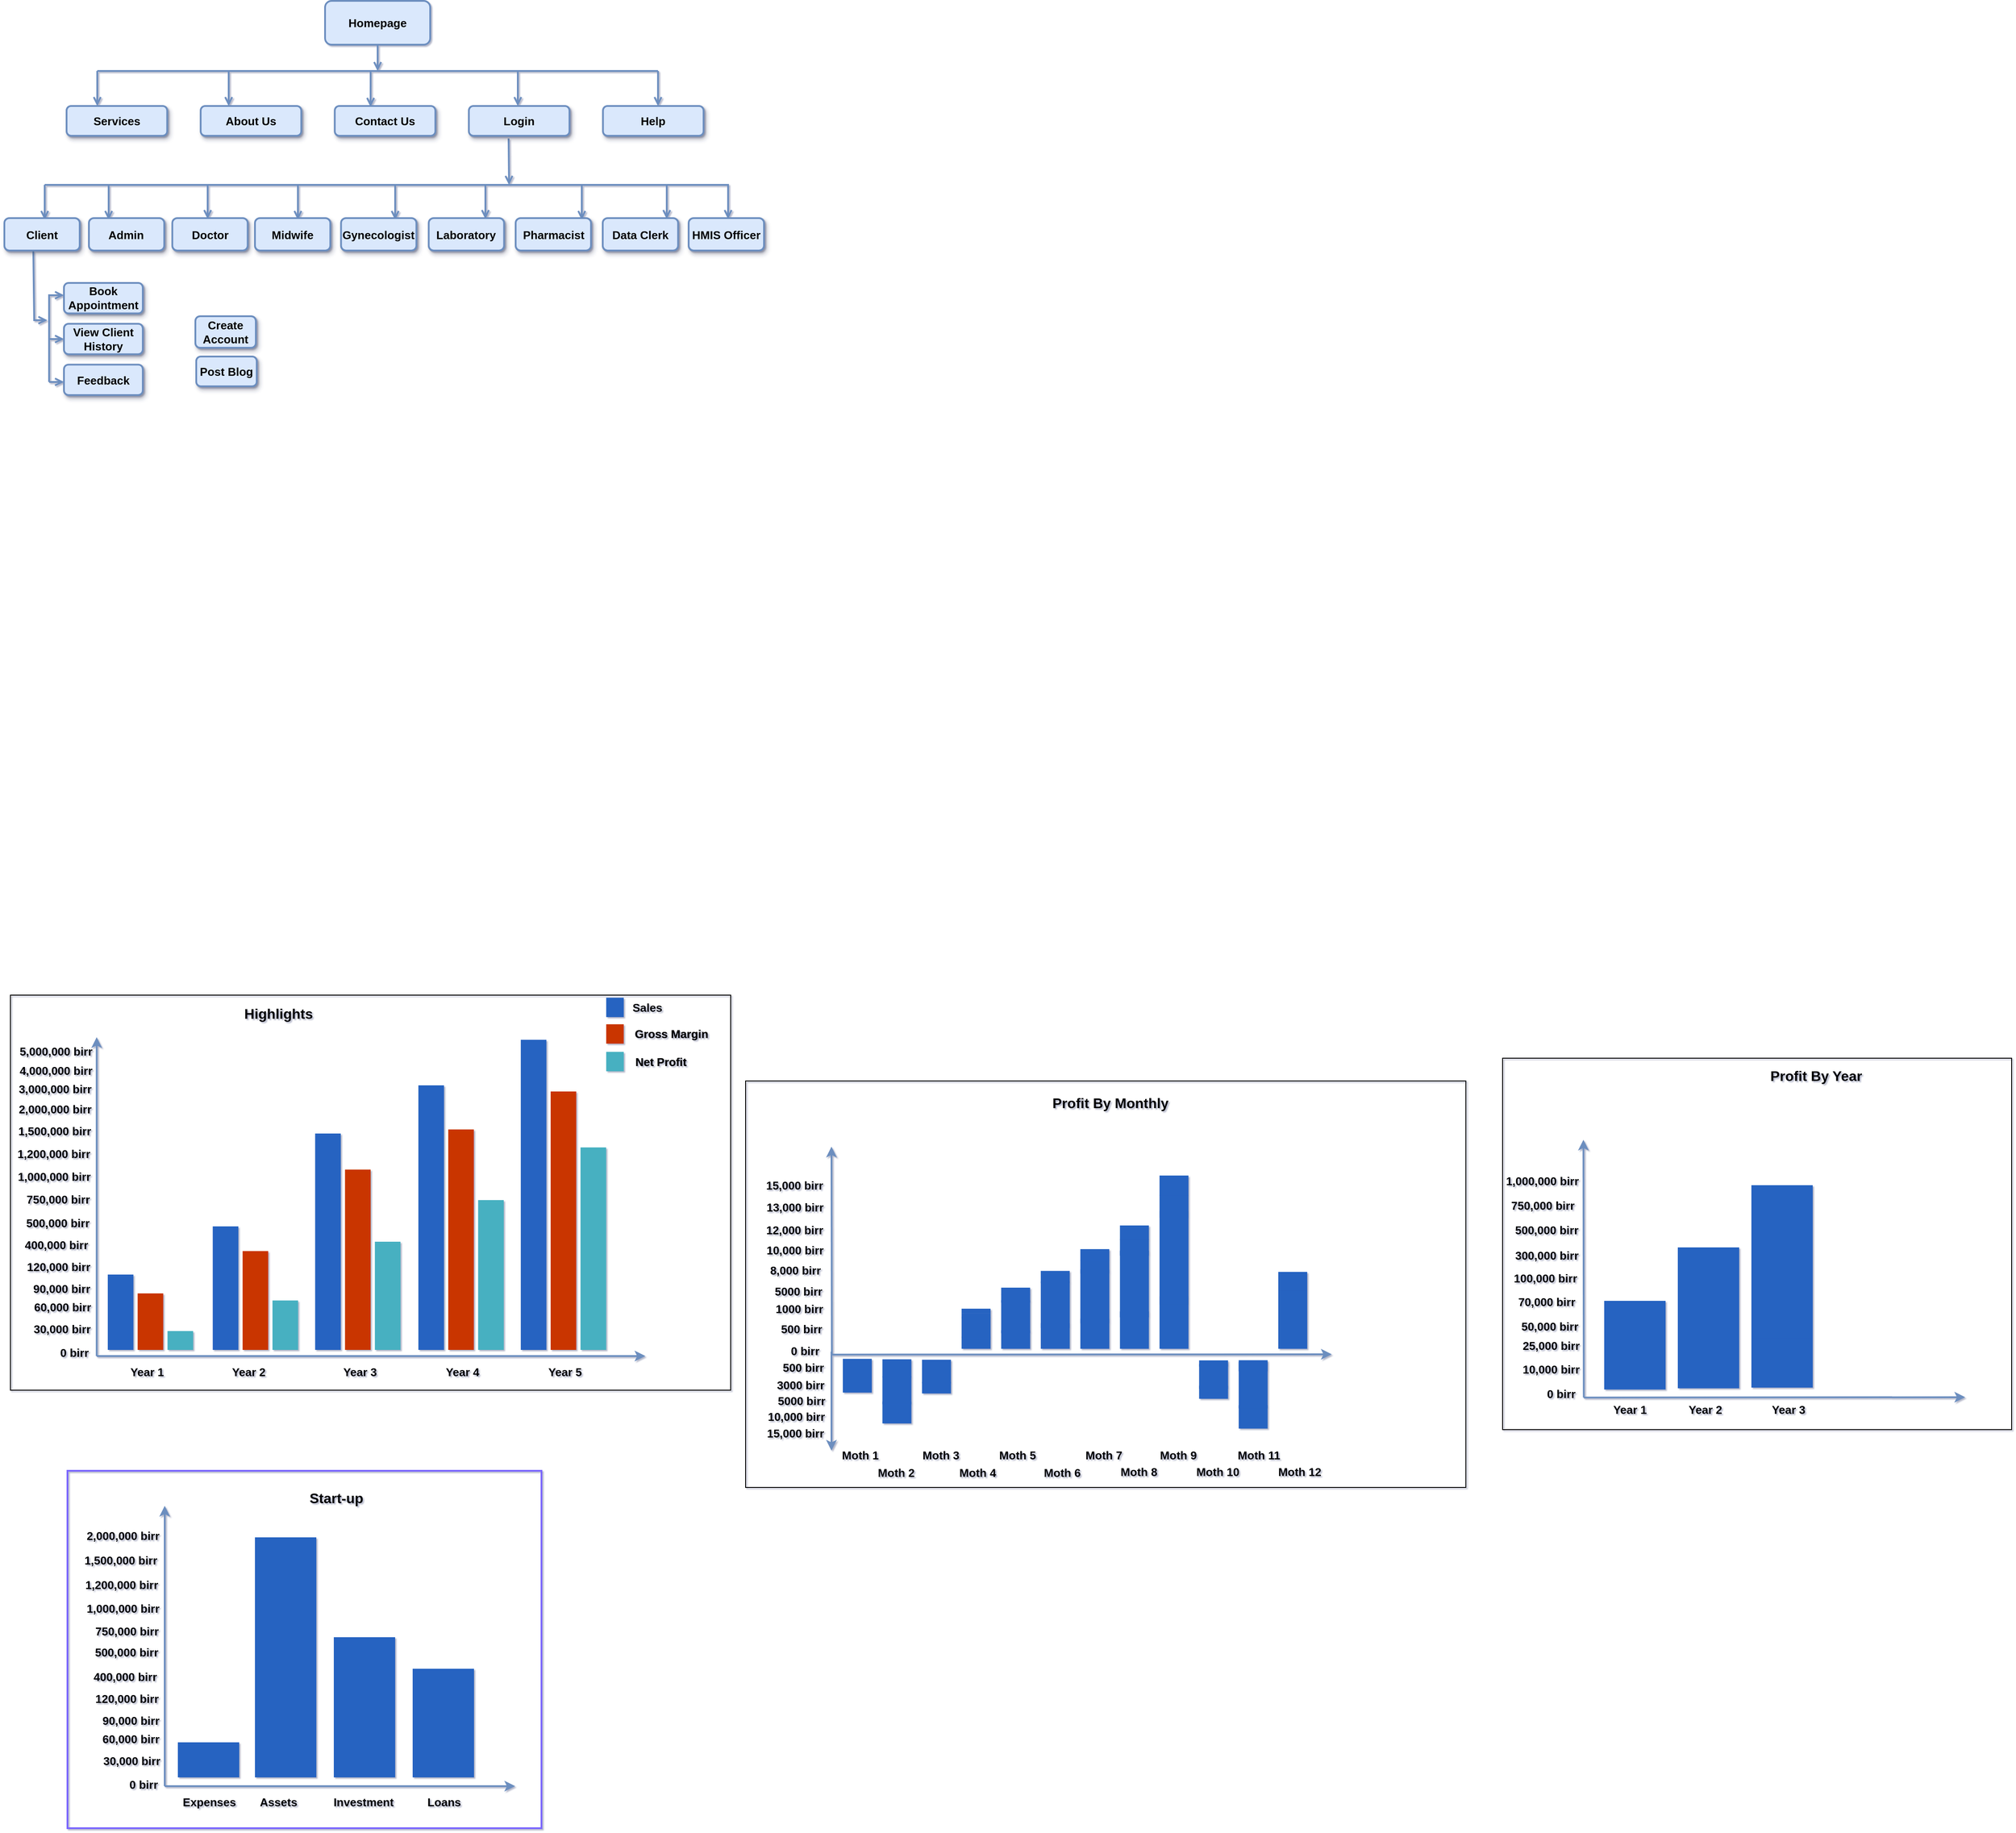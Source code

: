 <mxfile version="18.0.2" type="github">
  <diagram id="ThzIVCSQ_q952PgusPZi" name="Page-1">
    <mxGraphModel dx="723" dy="367" grid="0" gridSize="10" guides="0" tooltips="1" connect="0" arrows="0" fold="1" page="1" pageScale="1" pageWidth="850" pageHeight="1100" background="none" math="0" shadow="1">
      <root>
        <mxCell id="0" />
        <mxCell id="1" parent="0" />
        <mxCell id="vm7sEMdp7V4cGfMIUsO3-1" value="Homepage" style="rounded=1;whiteSpace=wrap;html=1;fillColor=#dae8fc;strokeColor=#6c8ebf;glass=0;strokeWidth=2;fontSize=13;fontStyle=1" parent="1" vertex="1">
          <mxGeometry x="380" y="40" width="120" height="50" as="geometry" />
        </mxCell>
        <mxCell id="vm7sEMdp7V4cGfMIUsO3-13" value="" style="endArrow=none;html=1;rounded=0;fillColor=#dae8fc;strokeColor=#6c8ebf;strokeWidth=2;fontSize=13;fontStyle=1" parent="1" edge="1">
          <mxGeometry width="50" height="50" relative="1" as="geometry">
            <mxPoint x="120" y="120" as="sourcePoint" />
            <mxPoint x="760" y="120" as="targetPoint" />
          </mxGeometry>
        </mxCell>
        <mxCell id="vm7sEMdp7V4cGfMIUsO3-14" value="" style="endArrow=open;html=1;rounded=0;strokeWidth=2;exitX=0.5;exitY=1;exitDx=0;exitDy=0;endFill=0;fillColor=#dae8fc;strokeColor=#6c8ebf;fontSize=13;fontStyle=1" parent="1" source="vm7sEMdp7V4cGfMIUsO3-1" edge="1">
          <mxGeometry width="50" height="50" relative="1" as="geometry">
            <mxPoint x="490" y="240" as="sourcePoint" />
            <mxPoint x="440" y="120" as="targetPoint" />
          </mxGeometry>
        </mxCell>
        <mxCell id="vm7sEMdp7V4cGfMIUsO3-15" value="" style="endArrow=open;html=1;rounded=0;strokeWidth=2;endFill=0;fillColor=#dae8fc;strokeColor=#6c8ebf;entryX=0.572;entryY=0.029;entryDx=0;entryDy=0;fontSize=13;fontStyle=1;entryPerimeter=0;" parent="1" edge="1">
          <mxGeometry width="50" height="50" relative="1" as="geometry">
            <mxPoint x="432" y="120" as="sourcePoint" />
            <mxPoint x="431.969" y="160.986" as="targetPoint" />
          </mxGeometry>
        </mxCell>
        <mxCell id="vm7sEMdp7V4cGfMIUsO3-16" value="" style="endArrow=open;html=1;rounded=0;strokeWidth=2;endFill=0;fillColor=#dae8fc;strokeColor=#6c8ebf;entryX=0.5;entryY=0;entryDx=0;entryDy=0;fontSize=13;fontStyle=1" parent="1" edge="1">
          <mxGeometry width="50" height="50" relative="1" as="geometry">
            <mxPoint x="600" y="120" as="sourcePoint" />
            <mxPoint x="600" y="160" as="targetPoint" />
          </mxGeometry>
        </mxCell>
        <mxCell id="vm7sEMdp7V4cGfMIUsO3-17" value="" style="endArrow=open;html=1;rounded=0;strokeWidth=2;endFill=0;fillColor=#dae8fc;strokeColor=#6c8ebf;entryX=0.5;entryY=0;entryDx=0;entryDy=0;fontSize=13;fontStyle=1" parent="1" edge="1">
          <mxGeometry width="50" height="50" relative="1" as="geometry">
            <mxPoint x="270" y="120" as="sourcePoint" />
            <mxPoint x="270" y="160" as="targetPoint" />
          </mxGeometry>
        </mxCell>
        <mxCell id="vm7sEMdp7V4cGfMIUsO3-18" value="" style="endArrow=open;html=1;rounded=0;strokeWidth=2;endFill=0;fillColor=#dae8fc;strokeColor=#6c8ebf;entryX=0.5;entryY=0;entryDx=0;entryDy=0;fontSize=13;fontStyle=1" parent="1" edge="1">
          <mxGeometry width="50" height="50" relative="1" as="geometry">
            <mxPoint x="120" y="120" as="sourcePoint" />
            <mxPoint x="120" y="160" as="targetPoint" />
          </mxGeometry>
        </mxCell>
        <mxCell id="vm7sEMdp7V4cGfMIUsO3-19" value="" style="endArrow=open;html=1;rounded=0;strokeWidth=2;endFill=0;fillColor=#dae8fc;strokeColor=#6c8ebf;entryX=0.5;entryY=0;entryDx=0;entryDy=0;fontSize=13;fontStyle=1" parent="1" edge="1">
          <mxGeometry width="50" height="50" relative="1" as="geometry">
            <mxPoint x="760" y="120" as="sourcePoint" />
            <mxPoint x="760" y="160" as="targetPoint" />
          </mxGeometry>
        </mxCell>
        <mxCell id="vm7sEMdp7V4cGfMIUsO3-31" value="" style="endArrow=open;html=1;rounded=0;strokeWidth=2;endFill=0;fillColor=#dae8fc;strokeColor=#6c8ebf;entryX=0.5;entryY=0;entryDx=0;entryDy=0;fontSize=13;fontStyle=1;exitX=0.395;exitY=1.093;exitDx=0;exitDy=0;exitPerimeter=0;" parent="1" edge="1" source="vm7sEMdp7V4cGfMIUsO3-8">
          <mxGeometry width="50" height="50" relative="1" as="geometry">
            <mxPoint x="590" y="210" as="sourcePoint" />
            <mxPoint x="590" y="250" as="targetPoint" />
          </mxGeometry>
        </mxCell>
        <mxCell id="vm7sEMdp7V4cGfMIUsO3-60" value="Create Account" style="rounded=1;whiteSpace=wrap;html=1;fillColor=#dae8fc;strokeColor=#6c8ebf;glass=0;strokeWidth=2;perimeterSpacing=0;shadow=1;fontSize=13;fontStyle=1" parent="1" vertex="1">
          <mxGeometry x="232" y="400" width="69" height="36" as="geometry" />
        </mxCell>
        <mxCell id="vm7sEMdp7V4cGfMIUsO3-61" value="Post Blog" style="rounded=1;whiteSpace=wrap;html=1;fillColor=#dae8fc;strokeColor=#6c8ebf;glass=0;strokeWidth=2;perimeterSpacing=0;shadow=1;fontSize=13;fontStyle=1" parent="1" vertex="1">
          <mxGeometry x="233" y="446" width="69" height="34" as="geometry" />
        </mxCell>
        <mxCell id="vm7sEMdp7V4cGfMIUsO3-62" value="" style="group" parent="1" vertex="1" connectable="0">
          <mxGeometry x="48" y="375" width="17" height="100" as="geometry" />
        </mxCell>
        <mxCell id="vm7sEMdp7V4cGfMIUsO3-55" value="" style="endArrow=none;html=1;rounded=0;strokeWidth=2;fontSize=13;fontStyle=1;fillColor=#dae8fc;strokeColor=#6c8ebf;" parent="vm7sEMdp7V4cGfMIUsO3-62" edge="1">
          <mxGeometry width="50" height="50" relative="1" as="geometry">
            <mxPoint x="17" as="sourcePoint" />
            <mxPoint x="17" y="100" as="targetPoint" />
          </mxGeometry>
        </mxCell>
        <mxCell id="vm7sEMdp7V4cGfMIUsO3-56" value="" style="endArrow=open;html=1;rounded=0;strokeWidth=2;endFill=0;fillColor=#dae8fc;strokeColor=#6c8ebf;fontSize=13;fontStyle=1;exitX=0.384;exitY=1.014;exitDx=0;exitDy=0;exitPerimeter=0;" parent="vm7sEMdp7V4cGfMIUsO3-62" edge="1" source="vm7sEMdp7V4cGfMIUsO3-20">
          <mxGeometry width="50" height="50" relative="1" as="geometry">
            <mxPoint x="-0.5" y="-25" as="sourcePoint" />
            <mxPoint x="15" y="29.5" as="targetPoint" />
            <Array as="points">
              <mxPoint y="29.5" />
            </Array>
          </mxGeometry>
        </mxCell>
        <mxCell id="vm7sEMdp7V4cGfMIUsO3-397" value="" style="group" parent="1" vertex="1" connectable="0">
          <mxGeometry x="86" y="1718" width="541" height="408" as="geometry" />
        </mxCell>
        <mxCell id="vm7sEMdp7V4cGfMIUsO3-347" value="" style="group" parent="vm7sEMdp7V4cGfMIUsO3-397" vertex="1" connectable="0">
          <mxGeometry x="51" y="40" width="460" height="353" as="geometry" />
        </mxCell>
        <mxCell id="vm7sEMdp7V4cGfMIUsO3-348" value="" style="group;strokeWidth=2;fontStyle=1" parent="vm7sEMdp7V4cGfMIUsO3-347" vertex="1" connectable="0">
          <mxGeometry x="60" width="400" height="320" as="geometry" />
        </mxCell>
        <mxCell id="vm7sEMdp7V4cGfMIUsO3-349" value="" style="endArrow=classic;html=1;rounded=0;fontSize=13;strokeWidth=2;fillColor=#dae8fc;strokeColor=#6c8ebf;endFill=1;fontStyle=1" parent="vm7sEMdp7V4cGfMIUsO3-348" edge="1">
          <mxGeometry width="50" height="50" relative="1" as="geometry">
            <mxPoint y="320" as="sourcePoint" />
            <mxPoint x="400" y="320" as="targetPoint" />
          </mxGeometry>
        </mxCell>
        <mxCell id="vm7sEMdp7V4cGfMIUsO3-350" value="" style="endArrow=classic;html=1;rounded=0;fontSize=13;strokeWidth=2;fillColor=#dae8fc;strokeColor=#6c8ebf;endFill=1;fontStyle=1" parent="vm7sEMdp7V4cGfMIUsO3-348" edge="1">
          <mxGeometry width="50" height="50" relative="1" as="geometry">
            <mxPoint y="320" as="sourcePoint" />
            <mxPoint as="targetPoint" />
          </mxGeometry>
        </mxCell>
        <mxCell id="vm7sEMdp7V4cGfMIUsO3-363" value="Expenses" style="text;html=1;strokeColor=none;fillColor=none;align=center;verticalAlign=middle;whiteSpace=wrap;rounded=0;shadow=0;glass=0;sketch=0;fontSize=13;strokeWidth=2;fontStyle=1" parent="vm7sEMdp7V4cGfMIUsO3-347" vertex="1">
          <mxGeometry x="81" y="323" width="60" height="30" as="geometry" />
        </mxCell>
        <mxCell id="vm7sEMdp7V4cGfMIUsO3-364" value="Investment" style="text;html=1;strokeColor=none;fillColor=none;align=center;verticalAlign=middle;whiteSpace=wrap;rounded=0;shadow=0;glass=0;sketch=0;fontSize=13;strokeWidth=2;fontStyle=1" parent="vm7sEMdp7V4cGfMIUsO3-347" vertex="1">
          <mxGeometry x="257" y="323" width="60" height="30" as="geometry" />
        </mxCell>
        <mxCell id="vm7sEMdp7V4cGfMIUsO3-365" value="Loans" style="text;html=1;strokeColor=none;fillColor=none;align=center;verticalAlign=middle;whiteSpace=wrap;rounded=0;shadow=0;glass=0;sketch=0;fontSize=13;strokeWidth=2;fontStyle=1" parent="vm7sEMdp7V4cGfMIUsO3-347" vertex="1">
          <mxGeometry x="349" y="323" width="60" height="30" as="geometry" />
        </mxCell>
        <mxCell id="vm7sEMdp7V4cGfMIUsO3-360" value="" style="fillColor=#2564C1;strokeColor=none;shadow=0;glass=0;sketch=0;fontSize=13;strokeWidth=2;fontStyle=1" parent="vm7sEMdp7V4cGfMIUsO3-347" vertex="1">
          <mxGeometry x="75" y="270" width="70" height="40" as="geometry" />
        </mxCell>
        <mxCell id="vm7sEMdp7V4cGfMIUsO3-356" value="" style="fillColor=#2564C1;strokeColor=none;shadow=0;glass=0;sketch=0;fontSize=13;strokeWidth=2;fontStyle=1" parent="vm7sEMdp7V4cGfMIUsO3-347" vertex="1">
          <mxGeometry x="163" y="36" width="70" height="274" as="geometry" />
        </mxCell>
        <mxCell id="vm7sEMdp7V4cGfMIUsO3-357" value="" style="fillColor=#2564C1;strokeColor=none;shadow=0;glass=0;sketch=0;fontSize=13;strokeWidth=2;fontStyle=1" parent="vm7sEMdp7V4cGfMIUsO3-347" vertex="1">
          <mxGeometry x="253" y="150" width="70" height="160" as="geometry" />
        </mxCell>
        <mxCell id="vm7sEMdp7V4cGfMIUsO3-352" value="" style="fillColor=#2564C1;strokeColor=none;shadow=0;glass=0;sketch=0;fontSize=13;strokeWidth=2;fontStyle=1" parent="vm7sEMdp7V4cGfMIUsO3-347" vertex="1">
          <mxGeometry x="343" y="186" width="70" height="124" as="geometry" />
        </mxCell>
        <mxCell id="vm7sEMdp7V4cGfMIUsO3-379" value="Start-up" style="text;html=1;strokeColor=none;fillColor=none;align=center;verticalAlign=middle;whiteSpace=wrap;rounded=0;shadow=0;glass=0;sketch=0;fontSize=16;fontStyle=1" parent="vm7sEMdp7V4cGfMIUsO3-397" vertex="1">
          <mxGeometry x="258" y="16" width="98" height="30" as="geometry" />
        </mxCell>
        <mxCell id="vm7sEMdp7V4cGfMIUsO3-380" value="Assets" style="text;html=1;strokeColor=none;fillColor=none;align=center;verticalAlign=middle;whiteSpace=wrap;rounded=0;shadow=0;glass=0;sketch=0;fontSize=13;strokeWidth=2;fontStyle=1" parent="vm7sEMdp7V4cGfMIUsO3-397" vertex="1">
          <mxGeometry x="211" y="363" width="60" height="30" as="geometry" />
        </mxCell>
        <mxCell id="vm7sEMdp7V4cGfMIUsO3-381" value="" style="rounded=0;whiteSpace=wrap;html=1;shadow=0;glass=0;sketch=0;fontSize=16;strokeColor=#7A66FF;strokeWidth=2;fillColor=none;gradientColor=none;" parent="vm7sEMdp7V4cGfMIUsO3-397" vertex="1">
          <mxGeometry width="541" height="408" as="geometry" />
        </mxCell>
        <mxCell id="vm7sEMdp7V4cGfMIUsO3-382" value="" style="group" parent="vm7sEMdp7V4cGfMIUsO3-397" vertex="1" connectable="0">
          <mxGeometry x="46" y="57" width="76" height="317" as="geometry" />
        </mxCell>
        <mxCell id="vm7sEMdp7V4cGfMIUsO3-383" value="0 birr" style="text;html=1;strokeColor=none;fillColor=none;align=center;verticalAlign=middle;whiteSpace=wrap;rounded=0;shadow=0;glass=0;sketch=0;fontSize=13;strokeWidth=2;fontStyle=1" parent="vm7sEMdp7V4cGfMIUsO3-382" vertex="1">
          <mxGeometry x="5.846" y="284.093" width="70.154" height="32.907" as="geometry" />
        </mxCell>
        <mxCell id="vm7sEMdp7V4cGfMIUsO3-384" value="30,000 birr" style="text;html=1;strokeColor=none;fillColor=none;align=center;verticalAlign=middle;whiteSpace=wrap;rounded=0;shadow=0;glass=0;sketch=0;fontSize=13;strokeWidth=2;fontStyle=1" parent="vm7sEMdp7V4cGfMIUsO3-382" vertex="1">
          <mxGeometry x="-16.369" y="257.77" width="86.523" height="32.91" as="geometry" />
        </mxCell>
        <mxCell id="vm7sEMdp7V4cGfMIUsO3-385" value="60,000 birr" style="text;html=1;strokeColor=none;fillColor=none;align=center;verticalAlign=middle;whiteSpace=wrap;rounded=0;shadow=0;glass=0;sketch=0;fontSize=13;strokeWidth=2;fontStyle=1" parent="vm7sEMdp7V4cGfMIUsO3-382" vertex="1">
          <mxGeometry x="-18.708" y="232.54" width="91.2" height="32.91" as="geometry" />
        </mxCell>
        <mxCell id="vm7sEMdp7V4cGfMIUsO3-386" value="90,000 birr" style="text;html=1;strokeColor=none;fillColor=none;align=center;verticalAlign=middle;whiteSpace=wrap;rounded=0;shadow=0;glass=0;sketch=0;fontSize=13;strokeWidth=2;fontStyle=1" parent="vm7sEMdp7V4cGfMIUsO3-382" vertex="1">
          <mxGeometry x="-23.385" y="211.7" width="99.385" height="32.91" as="geometry" />
        </mxCell>
        <mxCell id="vm7sEMdp7V4cGfMIUsO3-387" value="120,000 birr" style="text;html=1;strokeColor=none;fillColor=none;align=center;verticalAlign=middle;whiteSpace=wrap;rounded=0;shadow=0;glass=0;sketch=0;fontSize=13;strokeWidth=2;fontStyle=1" parent="vm7sEMdp7V4cGfMIUsO3-382" vertex="1">
          <mxGeometry x="-26.892" y="186.47" width="98.215" height="32.91" as="geometry" />
        </mxCell>
        <mxCell id="vm7sEMdp7V4cGfMIUsO3-388" value="400,000 birr" style="text;html=1;strokeColor=none;fillColor=none;align=center;verticalAlign=middle;whiteSpace=wrap;rounded=0;shadow=0;glass=0;sketch=0;fontSize=13;strokeWidth=2;fontStyle=1" parent="vm7sEMdp7V4cGfMIUsO3-382" vertex="1">
          <mxGeometry x="-31.569" y="161.24" width="104.062" height="32.91" as="geometry" />
        </mxCell>
        <mxCell id="vm7sEMdp7V4cGfMIUsO3-389" value="&amp;nbsp; 500,000 birr" style="text;html=1;strokeColor=none;fillColor=none;align=center;verticalAlign=middle;whiteSpace=wrap;rounded=0;shadow=0;glass=0;sketch=0;fontSize=13;strokeWidth=2;fontStyle=1" parent="vm7sEMdp7V4cGfMIUsO3-382" vertex="1">
          <mxGeometry x="-33.908" y="133.82" width="104.062" height="32.91" as="geometry" />
        </mxCell>
        <mxCell id="vm7sEMdp7V4cGfMIUsO3-390" value="750,000 birr" style="text;html=1;strokeColor=none;fillColor=none;align=center;verticalAlign=middle;whiteSpace=wrap;rounded=0;shadow=0;glass=0;sketch=0;fontSize=13;strokeWidth=2;fontStyle=1" parent="vm7sEMdp7V4cGfMIUsO3-382" vertex="1">
          <mxGeometry x="-25.723" y="109.69" width="95.877" height="32.91" as="geometry" />
        </mxCell>
        <mxCell id="vm7sEMdp7V4cGfMIUsO3-391" value="1,000,000 birr" style="text;html=1;strokeColor=none;fillColor=none;align=center;verticalAlign=middle;whiteSpace=wrap;rounded=0;shadow=0;glass=0;sketch=0;fontSize=13;strokeWidth=2;fontStyle=1" parent="vm7sEMdp7V4cGfMIUsO3-382" vertex="1">
          <mxGeometry x="-37.415" y="83.36" width="108.738" height="32.91" as="geometry" />
        </mxCell>
        <mxCell id="vm7sEMdp7V4cGfMIUsO3-392" value="1,200,000 birr" style="text;html=1;strokeColor=none;fillColor=none;align=center;verticalAlign=middle;whiteSpace=wrap;rounded=0;shadow=0;glass=0;sketch=0;fontSize=13;strokeWidth=2;fontStyle=1" parent="vm7sEMdp7V4cGfMIUsO3-382" vertex="1">
          <mxGeometry x="-38.585" y="56.13" width="109.908" height="32.91" as="geometry" />
        </mxCell>
        <mxCell id="vm7sEMdp7V4cGfMIUsO3-393" value="2,000,000 birr" style="text;html=1;strokeColor=none;fillColor=none;align=center;verticalAlign=middle;whiteSpace=wrap;rounded=0;shadow=0;glass=0;sketch=0;fontSize=13;strokeWidth=2;fontStyle=1" parent="vm7sEMdp7V4cGfMIUsO3-382" vertex="1">
          <mxGeometry x="-35.077" y="1" width="105.231" height="32.91" as="geometry" />
        </mxCell>
        <mxCell id="vm7sEMdp7V4cGfMIUsO3-394" value="1,500,000 birr" style="text;html=1;strokeColor=none;fillColor=none;align=center;verticalAlign=middle;whiteSpace=wrap;rounded=0;shadow=0;glass=0;sketch=0;fontSize=13;strokeWidth=2;fontStyle=1" parent="vm7sEMdp7V4cGfMIUsO3-382" vertex="1">
          <mxGeometry x="-40.923" y="28.52" width="112.246" height="32.91" as="geometry" />
        </mxCell>
        <mxCell id="vm7sEMdp7V4cGfMIUsO3-414" value="" style="group;strokeColor=default;" parent="1" vertex="1" connectable="0">
          <mxGeometry x="20.92" y="1175" width="822.08" height="451" as="geometry" />
        </mxCell>
        <mxCell id="vm7sEMdp7V4cGfMIUsO3-331" value="" style="group;strokeWidth=2;fontStyle=1" parent="vm7sEMdp7V4cGfMIUsO3-414" vertex="1" connectable="0">
          <mxGeometry x="678.911" y="-1" width="121.742" height="91.83" as="geometry" />
        </mxCell>
        <mxCell id="vm7sEMdp7V4cGfMIUsO3-318" value="" style="fillColor=#46B0C1;strokeColor=none;shadow=0;glass=0;sketch=0;fontSize=13;strokeWidth=2;rotation=90;fontStyle=1" parent="vm7sEMdp7V4cGfMIUsO3-331" vertex="1">
          <mxGeometry y="66.831" width="22.135" height="19.999" as="geometry" />
        </mxCell>
        <mxCell id="vm7sEMdp7V4cGfMIUsO3-316" value="" style="fillColor=#2564C1;strokeColor=none;shadow=0;glass=0;sketch=0;fontSize=13;strokeWidth=2;rotation=90;fontStyle=1" parent="vm7sEMdp7V4cGfMIUsO3-331" vertex="1">
          <mxGeometry y="5.0" width="22.135" height="19.999" as="geometry" />
        </mxCell>
        <mxCell id="vm7sEMdp7V4cGfMIUsO3-317" value="" style="fillColor=#C93600;strokeColor=none;shadow=0;glass=0;sketch=0;fontSize=13;strokeWidth=2;rotation=90;fontStyle=1" parent="vm7sEMdp7V4cGfMIUsO3-331" vertex="1">
          <mxGeometry y="35.332" width="22.135" height="19.999" as="geometry" />
        </mxCell>
        <mxCell id="vm7sEMdp7V4cGfMIUsO3-323" value="Sales" style="text;html=1;strokeColor=none;fillColor=none;align=center;verticalAlign=middle;whiteSpace=wrap;rounded=0;shadow=0;glass=0;sketch=0;fontSize=13;strokeWidth=2;fontStyle=1" parent="vm7sEMdp7V4cGfMIUsO3-331" vertex="1">
          <mxGeometry x="15.494" width="66.405" height="29.999" as="geometry" />
        </mxCell>
        <mxCell id="vm7sEMdp7V4cGfMIUsO3-324" value="Gross Margin" style="text;html=1;strokeColor=none;fillColor=none;align=center;verticalAlign=middle;whiteSpace=wrap;rounded=0;shadow=0;glass=0;sketch=0;fontSize=13;strokeWidth=2;fontStyle=1" parent="vm7sEMdp7V4cGfMIUsO3-331" vertex="1">
          <mxGeometry x="28.775" y="30.332" width="92.967" height="29.999" as="geometry" />
        </mxCell>
        <mxCell id="vm7sEMdp7V4cGfMIUsO3-325" value="Net Profit" style="text;html=1;strokeColor=none;fillColor=none;align=center;verticalAlign=middle;whiteSpace=wrap;rounded=0;shadow=0;glass=0;sketch=0;fontSize=13;strokeWidth=2;fontStyle=1" parent="vm7sEMdp7V4cGfMIUsO3-331" vertex="1">
          <mxGeometry x="25.455" y="61.831" width="77.472" height="29.999" as="geometry" />
        </mxCell>
        <mxCell id="vm7sEMdp7V4cGfMIUsO3-326" value="Net Profit" style="text;html=1;strokeColor=none;fillColor=none;align=center;verticalAlign=middle;whiteSpace=wrap;rounded=0;shadow=0;glass=0;sketch=0;fontSize=13;strokeWidth=2;fontStyle=1" parent="vm7sEMdp7V4cGfMIUsO3-331" vertex="1">
          <mxGeometry x="25.455" y="61.831" width="77.472" height="29.999" as="geometry" />
        </mxCell>
        <mxCell id="vm7sEMdp7V4cGfMIUsO3-327" value="Gross Margin" style="text;html=1;strokeColor=none;fillColor=none;align=center;verticalAlign=middle;whiteSpace=wrap;rounded=0;shadow=0;glass=0;sketch=0;fontSize=13;strokeWidth=2;fontStyle=1" parent="vm7sEMdp7V4cGfMIUsO3-331" vertex="1">
          <mxGeometry x="28.775" y="30.332" width="92.967" height="29.999" as="geometry" />
        </mxCell>
        <mxCell id="vm7sEMdp7V4cGfMIUsO3-345" value="Highlights" style="text;html=1;strokeColor=none;fillColor=none;align=center;verticalAlign=middle;whiteSpace=wrap;rounded=0;shadow=0;glass=0;sketch=0;fontSize=16;fontStyle=1" parent="vm7sEMdp7V4cGfMIUsO3-414" vertex="1">
          <mxGeometry x="276.674" y="6" width="58.436" height="30" as="geometry" />
        </mxCell>
        <mxCell id="vm7sEMdp7V4cGfMIUsO3-346" value="" style="group" parent="vm7sEMdp7V4cGfMIUsO3-414" vertex="1" connectable="0">
          <mxGeometry x="40.006" y="92" width="692.471" height="359" as="geometry" />
        </mxCell>
        <mxCell id="vm7sEMdp7V4cGfMIUsO3-320" value="" style="group;strokeWidth=2;fontStyle=1" parent="vm7sEMdp7V4cGfMIUsO3-346" vertex="1" connectable="0">
          <mxGeometry x="307.765" y="33" width="384.706" height="326" as="geometry" />
        </mxCell>
        <mxCell id="vm7sEMdp7V4cGfMIUsO3-400" value="" style="group" parent="vm7sEMdp7V4cGfMIUsO3-320" vertex="1" connectable="0">
          <mxGeometry y="33" width="97.394" height="247" as="geometry" />
        </mxCell>
        <mxCell id="vm7sEMdp7V4cGfMIUsO3-309" value="" style="fillColor=#2564C1;strokeColor=none;shadow=0;glass=0;sketch=0;fontSize=13;strokeWidth=2;fontStyle=1" parent="vm7sEMdp7V4cGfMIUsO3-400" vertex="1">
          <mxGeometry width="29.218" height="247" as="geometry" />
        </mxCell>
        <mxCell id="vm7sEMdp7V4cGfMIUsO3-310" value="" style="fillColor=#C93600;strokeColor=none;shadow=0;glass=0;sketch=0;fontSize=13;strokeWidth=2;fontStyle=1" parent="vm7sEMdp7V4cGfMIUsO3-400" vertex="1">
          <mxGeometry x="34.088" y="41.167" width="29.218" height="205.833" as="geometry" />
        </mxCell>
        <mxCell id="vm7sEMdp7V4cGfMIUsO3-311" value="" style="fillColor=#46B0C1;strokeColor=none;shadow=0;glass=0;sketch=0;fontSize=13;strokeWidth=2;fontStyle=1" parent="vm7sEMdp7V4cGfMIUsO3-400" vertex="1">
          <mxGeometry x="68.176" y="123.5" width="29.218" height="123.5" as="geometry" />
        </mxCell>
        <mxCell id="vm7sEMdp7V4cGfMIUsO3-321" value="" style="group;strokeWidth=2;fontStyle=1" parent="vm7sEMdp7V4cGfMIUsO3-346" vertex="1" connectable="0">
          <mxGeometry x="190.892" y="172" width="97.394" height="141" as="geometry" />
        </mxCell>
        <mxCell id="vm7sEMdp7V4cGfMIUsO3-306" value="" style="fillColor=#2564C1;strokeColor=none;shadow=0;glass=0;sketch=0;fontSize=13;strokeWidth=2;fontStyle=1" parent="vm7sEMdp7V4cGfMIUsO3-321" vertex="1">
          <mxGeometry width="29.218" height="141" as="geometry" />
        </mxCell>
        <mxCell id="vm7sEMdp7V4cGfMIUsO3-307" value="" style="fillColor=#C93600;strokeColor=none;shadow=0;glass=0;sketch=0;fontSize=13;strokeWidth=2;fontStyle=1" parent="vm7sEMdp7V4cGfMIUsO3-321" vertex="1">
          <mxGeometry x="34.088" y="28.2" width="29.218" height="112.8" as="geometry" />
        </mxCell>
        <mxCell id="vm7sEMdp7V4cGfMIUsO3-308" value="" style="fillColor=#46B0C1;strokeColor=none;shadow=0;glass=0;sketch=0;fontSize=13;strokeWidth=2;fontStyle=1" parent="vm7sEMdp7V4cGfMIUsO3-321" vertex="1">
          <mxGeometry x="68.176" y="84.6" width="29.218" height="56.4" as="geometry" />
        </mxCell>
        <mxCell id="vm7sEMdp7V4cGfMIUsO3-322" value="" style="group;strokeWidth=2;fontStyle=1" parent="vm7sEMdp7V4cGfMIUsO3-346" vertex="1" connectable="0">
          <mxGeometry x="71.098" y="227" width="97.394" height="86" as="geometry" />
        </mxCell>
        <mxCell id="vm7sEMdp7V4cGfMIUsO3-289" value="" style="fillColor=#2564C1;strokeColor=none;shadow=0;glass=0;sketch=0;fontSize=13;strokeWidth=2;fontStyle=1" parent="vm7sEMdp7V4cGfMIUsO3-322" vertex="1">
          <mxGeometry width="29.218" height="86" as="geometry" />
        </mxCell>
        <mxCell id="vm7sEMdp7V4cGfMIUsO3-292" value="" style="fillColor=#C93600;strokeColor=none;shadow=0;glass=0;sketch=0;fontSize=13;strokeWidth=2;fontStyle=1" parent="vm7sEMdp7V4cGfMIUsO3-322" vertex="1">
          <mxGeometry x="34.088" y="21.5" width="29.218" height="64.5" as="geometry" />
        </mxCell>
        <mxCell id="vm7sEMdp7V4cGfMIUsO3-295" value="" style="fillColor=#46B0C1;strokeColor=none;shadow=0;glass=0;sketch=0;fontSize=13;strokeWidth=2;fontStyle=1" parent="vm7sEMdp7V4cGfMIUsO3-322" vertex="1">
          <mxGeometry x="68.176" y="64.5" width="29.218" height="21.5" as="geometry" />
        </mxCell>
        <mxCell id="vm7sEMdp7V4cGfMIUsO3-344" value="" style="group" parent="vm7sEMdp7V4cGfMIUsO3-346" vertex="1" connectable="0">
          <mxGeometry x="-6.818" y="15" width="74.019" height="317" as="geometry" />
        </mxCell>
        <mxCell id="cOctHdG3inzITYNP2mBV-232" value="" style="group" parent="vm7sEMdp7V4cGfMIUsO3-344" vertex="1" connectable="0">
          <mxGeometry x="-37.579" y="7" width="111.599" height="310" as="geometry" />
        </mxCell>
        <mxCell id="vm7sEMdp7V4cGfMIUsO3-332" value="0 birr" style="text;html=1;strokeColor=none;fillColor=none;align=center;verticalAlign=middle;whiteSpace=wrap;rounded=0;shadow=0;glass=0;sketch=0;fontSize=13;strokeWidth=2;fontStyle=1" parent="cOctHdG3inzITYNP2mBV-232" vertex="1">
          <mxGeometry x="43.273" y="277.093" width="68.326" height="32.907" as="geometry" />
        </mxCell>
        <mxCell id="vm7sEMdp7V4cGfMIUsO3-333" value="30,000 birr" style="text;html=1;strokeColor=none;fillColor=none;align=center;verticalAlign=middle;whiteSpace=wrap;rounded=0;shadow=0;glass=0;sketch=0;fontSize=13;strokeWidth=2;fontStyle=1" parent="cOctHdG3inzITYNP2mBV-232" vertex="1">
          <mxGeometry x="21.636" y="250.77" width="84.268" height="32.91" as="geometry" />
        </mxCell>
        <mxCell id="vm7sEMdp7V4cGfMIUsO3-334" value="60,000 birr" style="text;html=1;strokeColor=none;fillColor=none;align=center;verticalAlign=middle;whiteSpace=wrap;rounded=0;shadow=0;glass=0;sketch=0;fontSize=13;strokeWidth=2;fontStyle=1" parent="cOctHdG3inzITYNP2mBV-232" vertex="1">
          <mxGeometry x="19.359" y="225.54" width="88.823" height="32.91" as="geometry" />
        </mxCell>
        <mxCell id="vm7sEMdp7V4cGfMIUsO3-335" value="90,000 birr" style="text;html=1;strokeColor=none;fillColor=none;align=center;verticalAlign=middle;whiteSpace=wrap;rounded=0;shadow=0;glass=0;sketch=0;fontSize=13;strokeWidth=2;fontStyle=1" parent="cOctHdG3inzITYNP2mBV-232" vertex="1">
          <mxGeometry x="14.804" y="204.7" width="96.795" height="32.91" as="geometry" />
        </mxCell>
        <mxCell id="vm7sEMdp7V4cGfMIUsO3-336" value="120,000 birr" style="text;html=1;strokeColor=none;fillColor=none;align=center;verticalAlign=middle;whiteSpace=wrap;rounded=0;shadow=0;glass=0;sketch=0;fontSize=13;strokeWidth=2;fontStyle=1" parent="cOctHdG3inzITYNP2mBV-232" vertex="1">
          <mxGeometry x="11.388" y="179.47" width="95.656" height="32.91" as="geometry" />
        </mxCell>
        <mxCell id="vm7sEMdp7V4cGfMIUsO3-337" value="400,000 birr" style="text;html=1;strokeColor=none;fillColor=none;align=center;verticalAlign=middle;whiteSpace=wrap;rounded=0;shadow=0;glass=0;sketch=0;fontSize=13;strokeWidth=2;fontStyle=1" parent="cOctHdG3inzITYNP2mBV-232" vertex="1">
          <mxGeometry x="6.833" y="154.24" width="101.35" height="32.91" as="geometry" />
        </mxCell>
        <mxCell id="vm7sEMdp7V4cGfMIUsO3-338" value="&amp;nbsp; 500,000 birr" style="text;html=1;strokeColor=none;fillColor=none;align=center;verticalAlign=middle;whiteSpace=wrap;rounded=0;shadow=0;glass=0;sketch=0;fontSize=13;strokeWidth=2;fontStyle=1" parent="cOctHdG3inzITYNP2mBV-232" vertex="1">
          <mxGeometry x="4.555" y="129.82" width="101.35" height="32.91" as="geometry" />
        </mxCell>
        <mxCell id="vm7sEMdp7V4cGfMIUsO3-339" value="750,000 birr" style="text;html=1;strokeColor=none;fillColor=none;align=center;verticalAlign=middle;whiteSpace=wrap;rounded=0;shadow=0;glass=0;sketch=0;fontSize=13;strokeWidth=2;fontStyle=1" parent="cOctHdG3inzITYNP2mBV-232" vertex="1">
          <mxGeometry x="12.526" y="102.69" width="93.378" height="32.91" as="geometry" />
        </mxCell>
        <mxCell id="vm7sEMdp7V4cGfMIUsO3-340" value="1,000,000 birr" style="text;html=1;strokeColor=none;fillColor=none;align=center;verticalAlign=middle;whiteSpace=wrap;rounded=0;shadow=0;glass=0;sketch=0;fontSize=13;strokeWidth=2;fontStyle=1" parent="cOctHdG3inzITYNP2mBV-232" vertex="1">
          <mxGeometry x="1.139" y="76.36" width="105.905" height="32.91" as="geometry" />
        </mxCell>
        <mxCell id="vm7sEMdp7V4cGfMIUsO3-341" value="1,200,000 birr" style="text;html=1;strokeColor=none;fillColor=none;align=center;verticalAlign=middle;whiteSpace=wrap;rounded=0;shadow=0;glass=0;sketch=0;fontSize=13;strokeWidth=2;fontStyle=1" parent="cOctHdG3inzITYNP2mBV-232" vertex="1">
          <mxGeometry y="50.13" width="107.043" height="32.91" as="geometry" />
        </mxCell>
        <mxCell id="vm7sEMdp7V4cGfMIUsO3-342" value="2,000,000 birr" style="text;html=1;strokeColor=none;fillColor=none;align=center;verticalAlign=middle;whiteSpace=wrap;rounded=0;shadow=0;glass=0;sketch=0;fontSize=13;strokeWidth=2;fontStyle=1" parent="cOctHdG3inzITYNP2mBV-232" vertex="1">
          <mxGeometry x="4.39" width="102.488" height="32.91" as="geometry" />
        </mxCell>
        <mxCell id="vm7sEMdp7V4cGfMIUsO3-343" value="1,500,000 birr" style="text;html=1;strokeColor=none;fillColor=none;align=center;verticalAlign=middle;whiteSpace=wrap;rounded=0;shadow=0;glass=0;sketch=0;fontSize=13;strokeWidth=2;fontStyle=1" parent="cOctHdG3inzITYNP2mBV-232" vertex="1">
          <mxGeometry x="0.644" y="24.52" width="109.321" height="32.91" as="geometry" />
        </mxCell>
        <mxCell id="vm7sEMdp7V4cGfMIUsO3-312" value="" style="endArrow=classic;html=1;rounded=0;fontSize=13;strokeWidth=2;fillColor=#dae8fc;strokeColor=#6c8ebf;endFill=1;fontStyle=1" parent="vm7sEMdp7V4cGfMIUsO3-346" edge="1">
          <mxGeometry width="50" height="50" relative="1" as="geometry">
            <mxPoint x="58.436" y="320" as="sourcePoint" />
            <mxPoint x="684.68" y="320" as="targetPoint" />
          </mxGeometry>
        </mxCell>
        <mxCell id="vm7sEMdp7V4cGfMIUsO3-313" value="" style="endArrow=classic;html=1;rounded=0;fontSize=13;strokeWidth=2;fillColor=#dae8fc;strokeColor=#6c8ebf;endFill=1;fontStyle=1" parent="vm7sEMdp7V4cGfMIUsO3-346" edge="1">
          <mxGeometry width="50" height="50" relative="1" as="geometry">
            <mxPoint x="58.436" y="320" as="sourcePoint" />
            <mxPoint x="58.436" y="-44" as="targetPoint" />
          </mxGeometry>
        </mxCell>
        <mxCell id="cOctHdG3inzITYNP2mBV-227" value="" style="group" parent="vm7sEMdp7V4cGfMIUsO3-346" vertex="1" connectable="0">
          <mxGeometry x="86.681" y="323" width="301.921" height="30" as="geometry" />
        </mxCell>
        <mxCell id="vm7sEMdp7V4cGfMIUsO3-328" value="Year 1" style="text;html=1;strokeColor=none;fillColor=none;align=center;verticalAlign=middle;whiteSpace=wrap;rounded=0;shadow=0;glass=0;sketch=0;fontSize=13;strokeWidth=2;fontStyle=1" parent="cOctHdG3inzITYNP2mBV-227" vertex="1">
          <mxGeometry width="58.436" height="30" as="geometry" />
        </mxCell>
        <mxCell id="vm7sEMdp7V4cGfMIUsO3-329" value="Year 2" style="text;html=1;strokeColor=none;fillColor=none;align=center;verticalAlign=middle;whiteSpace=wrap;rounded=0;shadow=0;glass=0;sketch=0;fontSize=13;strokeWidth=2;fontStyle=1" parent="cOctHdG3inzITYNP2mBV-227" vertex="1">
          <mxGeometry x="115.899" width="58.436" height="30" as="geometry" />
        </mxCell>
        <mxCell id="vm7sEMdp7V4cGfMIUsO3-330" value="Year 3" style="text;html=1;strokeColor=none;fillColor=none;align=center;verticalAlign=middle;whiteSpace=wrap;rounded=0;shadow=0;glass=0;sketch=0;fontSize=13;strokeWidth=2;fontStyle=1" parent="cOctHdG3inzITYNP2mBV-227" vertex="1">
          <mxGeometry x="243.485" width="58.436" height="30" as="geometry" />
        </mxCell>
        <mxCell id="vm7sEMdp7V4cGfMIUsO3-401" value="" style="group" parent="vm7sEMdp7V4cGfMIUsO3-414" vertex="1" connectable="0">
          <mxGeometry x="465.618" y="103" width="97.394" height="302" as="geometry" />
        </mxCell>
        <mxCell id="vm7sEMdp7V4cGfMIUsO3-402" value="" style="fillColor=#2564C1;strokeColor=none;shadow=0;glass=0;sketch=0;fontSize=13;strokeWidth=2;fontStyle=1" parent="vm7sEMdp7V4cGfMIUsO3-401" vertex="1">
          <mxGeometry width="29.218" height="302" as="geometry" />
        </mxCell>
        <mxCell id="vm7sEMdp7V4cGfMIUsO3-403" value="" style="fillColor=#C93600;strokeColor=none;shadow=0;glass=0;sketch=0;fontSize=13;strokeWidth=2;fontStyle=1" parent="vm7sEMdp7V4cGfMIUsO3-401" vertex="1">
          <mxGeometry x="34.088" y="50.333" width="29.218" height="251.667" as="geometry" />
        </mxCell>
        <mxCell id="vm7sEMdp7V4cGfMIUsO3-404" value="" style="fillColor=#46B0C1;strokeColor=none;shadow=0;glass=0;sketch=0;fontSize=13;strokeWidth=2;fontStyle=1" parent="vm7sEMdp7V4cGfMIUsO3-401" vertex="1">
          <mxGeometry x="68.176" y="131" width="29.218" height="171" as="geometry" />
        </mxCell>
        <mxCell id="vm7sEMdp7V4cGfMIUsO3-405" value="" style="group" parent="vm7sEMdp7V4cGfMIUsO3-414" vertex="1" connectable="0">
          <mxGeometry x="582.491" y="51" width="97.394" height="354" as="geometry" />
        </mxCell>
        <mxCell id="vm7sEMdp7V4cGfMIUsO3-406" value="" style="fillColor=#2564C1;strokeColor=none;shadow=0;glass=0;sketch=0;fontSize=13;strokeWidth=2;fontStyle=1" parent="vm7sEMdp7V4cGfMIUsO3-405" vertex="1">
          <mxGeometry width="29.218" height="354" as="geometry" />
        </mxCell>
        <mxCell id="vm7sEMdp7V4cGfMIUsO3-407" value="" style="fillColor=#C93600;strokeColor=none;shadow=0;glass=0;sketch=0;fontSize=13;strokeWidth=2;fontStyle=1" parent="vm7sEMdp7V4cGfMIUsO3-405" vertex="1">
          <mxGeometry x="34.088" y="59.0" width="29.218" height="295" as="geometry" />
        </mxCell>
        <mxCell id="vm7sEMdp7V4cGfMIUsO3-408" value="" style="fillColor=#46B0C1;strokeColor=none;shadow=0;glass=0;sketch=0;fontSize=13;strokeWidth=2;fontStyle=1" parent="vm7sEMdp7V4cGfMIUsO3-405" vertex="1">
          <mxGeometry x="68.176" y="122.859" width="29.218" height="231.141" as="geometry" />
        </mxCell>
        <mxCell id="vm7sEMdp7V4cGfMIUsO3-409" value="3,000,000 birr" style="text;html=1;strokeColor=none;fillColor=none;align=center;verticalAlign=middle;whiteSpace=wrap;rounded=0;shadow=0;glass=0;sketch=0;fontSize=13;strokeWidth=2;fontStyle=1" parent="vm7sEMdp7V4cGfMIUsO3-414" vertex="1">
          <mxGeometry y="91" width="102.488" height="32.91" as="geometry" />
        </mxCell>
        <mxCell id="vm7sEMdp7V4cGfMIUsO3-410" value="4,000,000 birr" style="text;html=1;strokeColor=none;fillColor=none;align=center;verticalAlign=middle;whiteSpace=wrap;rounded=0;shadow=0;glass=0;sketch=0;fontSize=13;strokeWidth=2;fontStyle=1" parent="vm7sEMdp7V4cGfMIUsO3-414" vertex="1">
          <mxGeometry x="0.974" y="70" width="102.488" height="32.91" as="geometry" />
        </mxCell>
        <mxCell id="vm7sEMdp7V4cGfMIUsO3-411" value="5,000,000 birr" style="text;html=1;strokeColor=none;fillColor=none;align=center;verticalAlign=middle;whiteSpace=wrap;rounded=0;shadow=0;glass=0;sketch=0;fontSize=13;strokeWidth=2;fontStyle=1" parent="vm7sEMdp7V4cGfMIUsO3-414" vertex="1">
          <mxGeometry x="0.974" y="48" width="102.488" height="32.91" as="geometry" />
        </mxCell>
        <mxCell id="vm7sEMdp7V4cGfMIUsO3-412" value="Year 4" style="text;html=1;strokeColor=none;fillColor=none;align=center;verticalAlign=middle;whiteSpace=wrap;rounded=0;shadow=0;glass=0;sketch=0;fontSize=13;strokeWidth=2;fontStyle=1" parent="vm7sEMdp7V4cGfMIUsO3-414" vertex="1">
          <mxGeometry x="487.045" y="415" width="58.436" height="30" as="geometry" />
        </mxCell>
        <mxCell id="vm7sEMdp7V4cGfMIUsO3-413" value="Year 5" style="text;html=1;strokeColor=none;fillColor=none;align=center;verticalAlign=middle;whiteSpace=wrap;rounded=0;shadow=0;glass=0;sketch=0;fontSize=13;strokeWidth=2;fontStyle=1" parent="vm7sEMdp7V4cGfMIUsO3-414" vertex="1">
          <mxGeometry x="603.918" y="415" width="58.436" height="30" as="geometry" />
        </mxCell>
        <mxCell id="cOctHdG3inzITYNP2mBV-140" value="" style="group;strokeColor=default;container=0;" parent="1" vertex="1" connectable="0">
          <mxGeometry x="1724" y="1247" width="581" height="424" as="geometry" />
        </mxCell>
        <mxCell id="cOctHdG3inzITYNP2mBV-141" value="Profit By Year" style="text;html=1;strokeColor=none;fillColor=none;align=center;verticalAlign=middle;whiteSpace=wrap;rounded=0;shadow=0;glass=0;sketch=0;fontSize=16;fontStyle=1" parent="1" vertex="1">
          <mxGeometry x="1984.49" y="1252.64" width="195.51" height="28.2" as="geometry" />
        </mxCell>
        <mxCell id="cOctHdG3inzITYNP2mBV-154" value="" style="endArrow=classic;html=1;rounded=0;fontSize=13;strokeWidth=2;fillColor=#dae8fc;strokeColor=#6c8ebf;endFill=1;fontStyle=1" parent="1" edge="1">
          <mxGeometry width="50" height="50" relative="1" as="geometry">
            <mxPoint x="1816.685" y="1634.335" as="sourcePoint" />
            <mxPoint x="2252" y="1634" as="targetPoint" />
          </mxGeometry>
        </mxCell>
        <mxCell id="cOctHdG3inzITYNP2mBV-155" value="" style="endArrow=classic;html=1;rounded=0;fontSize=13;strokeWidth=2;fillColor=#dae8fc;strokeColor=#6c8ebf;endFill=1;fontStyle=1" parent="1" edge="1">
          <mxGeometry width="50" height="50" relative="1" as="geometry">
            <mxPoint x="1816.685" y="1634.335" as="sourcePoint" />
            <mxPoint x="1816.268" y="1340.073" as="targetPoint" />
          </mxGeometry>
        </mxCell>
        <mxCell id="cOctHdG3inzITYNP2mBV-168" value="" style="group;fillColor=#2663C1;" parent="1" vertex="1" connectable="0">
          <mxGeometry x="1840" y="1524" width="70" height="101.13" as="geometry" />
        </mxCell>
        <mxCell id="cOctHdG3inzITYNP2mBV-169" value="" style="group" parent="cOctHdG3inzITYNP2mBV-168" vertex="1" connectable="0">
          <mxGeometry y="11.351" width="70.0" height="89.779" as="geometry" />
        </mxCell>
        <mxCell id="cOctHdG3inzITYNP2mBV-170" value="" style="fillColor=#2564C1;strokeColor=none;shadow=0;glass=0;sketch=0;fontSize=13;strokeWidth=2;fontStyle=1" parent="cOctHdG3inzITYNP2mBV-169" vertex="1">
          <mxGeometry y="59.123" width="70.0" height="30.656" as="geometry" />
        </mxCell>
        <mxCell id="cOctHdG3inzITYNP2mBV-171" value="" style="fillColor=#2663C1;strokeColor=none;shadow=0;glass=0;sketch=0;fontSize=13;strokeWidth=2;fontStyle=1" parent="cOctHdG3inzITYNP2mBV-169" vertex="1">
          <mxGeometry y="9.287" width="70.0" height="53.661" as="geometry" />
        </mxCell>
        <mxCell id="cOctHdG3inzITYNP2mBV-172" value="" style="fillColor=#2663C1;strokeColor=none;shadow=0;glass=0;sketch=0;fontSize=13;strokeWidth=2;fontStyle=1" parent="cOctHdG3inzITYNP2mBV-169" vertex="1">
          <mxGeometry width="70.0" height="13.415" as="geometry" />
        </mxCell>
        <mxCell id="cOctHdG3inzITYNP2mBV-173" value="" style="fillColor=#2663C1;strokeColor=none;shadow=0;glass=0;sketch=0;fontSize=13;strokeWidth=2;fontStyle=1" parent="cOctHdG3inzITYNP2mBV-168" vertex="1">
          <mxGeometry width="70.0" height="11.764" as="geometry" />
        </mxCell>
        <mxCell id="cOctHdG3inzITYNP2mBV-203" value="" style="group;fillColor=#2663C1;" parent="1" vertex="1" connectable="0">
          <mxGeometry x="1924" y="1463" width="70" height="160.71" as="geometry" />
        </mxCell>
        <mxCell id="cOctHdG3inzITYNP2mBV-204" value="" style="fillColor=#2564C1;strokeColor=none;shadow=0;glass=0;sketch=0;fontSize=13;strokeWidth=2;fontStyle=1" parent="cOctHdG3inzITYNP2mBV-203" vertex="1">
          <mxGeometry y="105.833" width="70.0" height="54.877" as="geometry" />
        </mxCell>
        <mxCell id="cOctHdG3inzITYNP2mBV-205" value="" style="fillColor=#2663C1;strokeColor=none;shadow=0;glass=0;sketch=0;fontSize=13;strokeWidth=2;fontStyle=1" parent="cOctHdG3inzITYNP2mBV-203" vertex="1">
          <mxGeometry y="26.016" width="70" height="87.57" as="geometry" />
        </mxCell>
        <mxCell id="cOctHdG3inzITYNP2mBV-206" value="" style="fillColor=#2663C1;strokeColor=none;shadow=0;glass=0;sketch=0;fontSize=13;strokeWidth=2;fontStyle=1" parent="cOctHdG3inzITYNP2mBV-203" vertex="1">
          <mxGeometry width="70" height="26.02" as="geometry" />
        </mxCell>
        <mxCell id="cOctHdG3inzITYNP2mBV-207" value="" style="group;fillColor=#2663C1;" parent="1" vertex="1" connectable="0">
          <mxGeometry x="2008" y="1392" width="70" height="231.03" as="geometry" />
        </mxCell>
        <mxCell id="cOctHdG3inzITYNP2mBV-208" value="" style="fillColor=#2564C1;strokeColor=none;shadow=0;glass=0;sketch=0;fontSize=13;strokeWidth=2;fontStyle=1" parent="cOctHdG3inzITYNP2mBV-207" vertex="1">
          <mxGeometry y="172.022" width="70" height="59.008" as="geometry" />
        </mxCell>
        <mxCell id="cOctHdG3inzITYNP2mBV-209" value="" style="fillColor=#2663C1;strokeColor=none;shadow=0;glass=0;sketch=0;fontSize=13;strokeWidth=2;fontStyle=1" parent="cOctHdG3inzITYNP2mBV-207" vertex="1">
          <mxGeometry y="37.402" width="70" height="137.568" as="geometry" />
        </mxCell>
        <mxCell id="cOctHdG3inzITYNP2mBV-210" value="" style="fillColor=#2663C1;strokeColor=none;shadow=0;glass=0;sketch=0;fontSize=13;strokeWidth=2;fontStyle=1" parent="cOctHdG3inzITYNP2mBV-207" vertex="1">
          <mxGeometry width="70" height="37.405" as="geometry" />
        </mxCell>
        <mxCell id="cOctHdG3inzITYNP2mBV-233" value="" style="group" parent="1" vertex="1" connectable="0">
          <mxGeometry x="1721" y="1315" width="101.6" height="333" as="geometry" />
        </mxCell>
        <mxCell id="cOctHdG3inzITYNP2mBV-234" value="0 birr" style="text;html=1;strokeColor=none;fillColor=none;align=center;verticalAlign=middle;whiteSpace=wrap;rounded=0;shadow=0;glass=0;sketch=0;fontSize=13;strokeWidth=2;fontStyle=1" parent="cOctHdG3inzITYNP2mBV-233" vertex="1">
          <mxGeometry x="39.396" y="297.652" width="62.204" height="35.348" as="geometry" />
        </mxCell>
        <mxCell id="cOctHdG3inzITYNP2mBV-235" value="10,000 birr" style="text;html=1;strokeColor=none;fillColor=none;align=center;verticalAlign=middle;whiteSpace=wrap;rounded=0;shadow=0;glass=0;sketch=0;fontSize=13;strokeWidth=2;fontStyle=1" parent="cOctHdG3inzITYNP2mBV-233" vertex="1">
          <mxGeometry x="19.698" y="269.376" width="76.718" height="35.352" as="geometry" />
        </mxCell>
        <mxCell id="cOctHdG3inzITYNP2mBV-236" value="25,000 birr" style="text;html=1;strokeColor=none;fillColor=none;align=center;verticalAlign=middle;whiteSpace=wrap;rounded=0;shadow=0;glass=0;sketch=0;fontSize=13;strokeWidth=2;fontStyle=1" parent="cOctHdG3inzITYNP2mBV-233" vertex="1">
          <mxGeometry x="17.624" y="242.274" width="80.865" height="35.352" as="geometry" />
        </mxCell>
        <mxCell id="cOctHdG3inzITYNP2mBV-237" value="50,000 birr" style="text;html=1;strokeColor=none;fillColor=none;align=center;verticalAlign=middle;whiteSpace=wrap;rounded=0;shadow=0;glass=0;sketch=0;fontSize=13;strokeWidth=2;fontStyle=1" parent="cOctHdG3inzITYNP2mBV-233" vertex="1">
          <mxGeometry x="13.478" y="219.887" width="88.122" height="35.352" as="geometry" />
        </mxCell>
        <mxCell id="cOctHdG3inzITYNP2mBV-238" value="70,000 birr" style="text;html=1;strokeColor=none;fillColor=none;align=center;verticalAlign=middle;whiteSpace=wrap;rounded=0;shadow=0;glass=0;sketch=0;fontSize=13;strokeWidth=2;fontStyle=1" parent="cOctHdG3inzITYNP2mBV-233" vertex="1">
          <mxGeometry x="10.367" y="192.786" width="87.086" height="35.352" as="geometry" />
        </mxCell>
        <mxCell id="cOctHdG3inzITYNP2mBV-239" value="100,000 birr" style="text;html=1;strokeColor=none;fillColor=none;align=center;verticalAlign=middle;whiteSpace=wrap;rounded=0;shadow=0;glass=0;sketch=0;fontSize=13;strokeWidth=2;fontStyle=1" parent="cOctHdG3inzITYNP2mBV-233" vertex="1">
          <mxGeometry x="6.22" y="165.684" width="92.269" height="35.352" as="geometry" />
        </mxCell>
        <mxCell id="cOctHdG3inzITYNP2mBV-240" value="&amp;nbsp; 300,000 birr" style="text;html=1;strokeColor=none;fillColor=none;align=center;verticalAlign=middle;whiteSpace=wrap;rounded=0;shadow=0;glass=0;sketch=0;fontSize=13;strokeWidth=2;fontStyle=1" parent="cOctHdG3inzITYNP2mBV-233" vertex="1">
          <mxGeometry x="4.147" y="139.452" width="92.269" height="35.352" as="geometry" />
        </mxCell>
        <mxCell id="cOctHdG3inzITYNP2mBV-241" value="500,000 birr" style="text;html=1;strokeColor=none;fillColor=none;align=center;verticalAlign=middle;whiteSpace=wrap;rounded=0;shadow=0;glass=0;sketch=0;fontSize=13;strokeWidth=2;fontStyle=1" parent="cOctHdG3inzITYNP2mBV-233" vertex="1">
          <mxGeometry x="11.404" y="110.309" width="85.012" height="35.352" as="geometry" />
        </mxCell>
        <mxCell id="cOctHdG3inzITYNP2mBV-242" value="750,000 birr" style="text;html=1;strokeColor=none;fillColor=none;align=center;verticalAlign=middle;whiteSpace=wrap;rounded=0;shadow=0;glass=0;sketch=0;fontSize=13;strokeWidth=2;fontStyle=1" parent="cOctHdG3inzITYNP2mBV-233" vertex="1">
          <mxGeometry x="1.037" y="82.025" width="96.416" height="35.352" as="geometry" />
        </mxCell>
        <mxCell id="cOctHdG3inzITYNP2mBV-243" value="1,000,000 birr" style="text;html=1;strokeColor=none;fillColor=none;align=center;verticalAlign=middle;whiteSpace=wrap;rounded=0;shadow=0;glass=0;sketch=0;fontSize=13;strokeWidth=2;fontStyle=1" parent="cOctHdG3inzITYNP2mBV-233" vertex="1">
          <mxGeometry y="53.849" width="97.453" height="35.352" as="geometry" />
        </mxCell>
        <mxCell id="cOctHdG3inzITYNP2mBV-254" value="" style="group" parent="1" vertex="1" connectable="0">
          <mxGeometry x="1000" y="1705" width="246" height="30" as="geometry" />
        </mxCell>
        <mxCell id="cOctHdG3inzITYNP2mBV-255" value="Moth 2" style="text;html=1;strokeColor=none;fillColor=none;align=center;verticalAlign=middle;whiteSpace=wrap;rounded=0;shadow=0;glass=0;sketch=0;fontSize=13;strokeWidth=2;fontStyle=1" parent="cOctHdG3inzITYNP2mBV-254" vertex="1">
          <mxGeometry width="64.338" height="30" as="geometry" />
        </mxCell>
        <mxCell id="cOctHdG3inzITYNP2mBV-256" value="Moth 4" style="text;html=1;strokeColor=none;fillColor=none;align=center;verticalAlign=middle;whiteSpace=wrap;rounded=0;shadow=0;glass=0;sketch=0;fontSize=13;strokeWidth=2;fontStyle=1" parent="cOctHdG3inzITYNP2mBV-254" vertex="1">
          <mxGeometry x="92.299" width="65.562" height="30" as="geometry" />
        </mxCell>
        <mxCell id="cOctHdG3inzITYNP2mBV-257" value="Moth 6" style="text;html=1;strokeColor=none;fillColor=none;align=center;verticalAlign=middle;whiteSpace=wrap;rounded=0;shadow=0;glass=0;sketch=0;fontSize=13;strokeWidth=2;fontStyle=1" parent="cOctHdG3inzITYNP2mBV-254" vertex="1">
          <mxGeometry x="185.988" width="71.012" height="30" as="geometry" />
        </mxCell>
        <mxCell id="cOctHdG3inzITYNP2mBV-269" value="" style="endArrow=classic;html=1;rounded=0;fontSize=13;strokeWidth=2;fillColor=#dae8fc;strokeColor=#6c8ebf;endFill=1;fontStyle=1" parent="1" edge="1">
          <mxGeometry width="50" height="50" relative="1" as="geometry">
            <mxPoint x="958" y="1582" as="sourcePoint" />
            <mxPoint x="958" y="1695" as="targetPoint" />
          </mxGeometry>
        </mxCell>
        <mxCell id="cOctHdG3inzITYNP2mBV-282" value="" style="group" parent="1" vertex="1" connectable="0">
          <mxGeometry x="875.25" y="1589.93" width="93.27" height="94.07" as="geometry" />
        </mxCell>
        <mxCell id="cOctHdG3inzITYNP2mBV-272" value="5000 birr" style="text;html=1;strokeColor=none;fillColor=none;align=center;verticalAlign=middle;whiteSpace=wrap;rounded=0;shadow=0;glass=0;sketch=0;fontSize=13;strokeWidth=2;fontStyle=1" parent="cOctHdG3inzITYNP2mBV-282" vertex="1">
          <mxGeometry x="7" y="38" width="84.27" height="20.07" as="geometry" />
        </mxCell>
        <mxCell id="cOctHdG3inzITYNP2mBV-273" value="10,000 birr" style="text;html=1;strokeColor=none;fillColor=none;align=center;verticalAlign=middle;whiteSpace=wrap;rounded=0;shadow=0;glass=0;sketch=0;fontSize=13;strokeWidth=2;fontStyle=1" parent="cOctHdG3inzITYNP2mBV-282" vertex="1">
          <mxGeometry x="1" y="55.07" width="84.27" height="21.87" as="geometry" />
        </mxCell>
        <mxCell id="cOctHdG3inzITYNP2mBV-274" value="15,000 birr" style="text;html=1;strokeColor=none;fillColor=none;align=center;verticalAlign=middle;whiteSpace=wrap;rounded=0;shadow=0;glass=0;sketch=0;fontSize=13;strokeWidth=2;fontStyle=1" parent="cOctHdG3inzITYNP2mBV-282" vertex="1">
          <mxGeometry y="77" width="84.27" height="17.07" as="geometry" />
        </mxCell>
        <mxCell id="cOctHdG3inzITYNP2mBV-280" value="3000 birr" style="text;html=1;strokeColor=none;fillColor=none;align=center;verticalAlign=middle;whiteSpace=wrap;rounded=0;shadow=0;glass=0;sketch=0;fontSize=13;strokeWidth=2;fontStyle=1" parent="cOctHdG3inzITYNP2mBV-282" vertex="1">
          <mxGeometry x="6" y="20" width="84.27" height="20.07" as="geometry" />
        </mxCell>
        <mxCell id="cOctHdG3inzITYNP2mBV-281" value="500 birr" style="text;html=1;strokeColor=none;fillColor=none;align=center;verticalAlign=middle;whiteSpace=wrap;rounded=0;shadow=0;glass=0;sketch=0;fontSize=13;strokeWidth=2;fontStyle=1" parent="cOctHdG3inzITYNP2mBV-282" vertex="1">
          <mxGeometry x="9" width="84.27" height="20.07" as="geometry" />
        </mxCell>
        <mxCell id="cOctHdG3inzITYNP2mBV-16" value="" style="group;strokeColor=default;container=0;" parent="1" vertex="1" connectable="0">
          <mxGeometry x="860" y="1273" width="822.08" height="464" as="geometry" />
        </mxCell>
        <mxCell id="cOctHdG3inzITYNP2mBV-26" value="Profit By Monthly" style="text;html=1;strokeColor=none;fillColor=none;align=center;verticalAlign=middle;whiteSpace=wrap;rounded=0;shadow=0;glass=0;sketch=0;fontSize=16;fontStyle=1" parent="1" vertex="1">
          <mxGeometry x="1178" y="1283.64" width="197" height="28.2" as="geometry" />
        </mxCell>
        <mxCell id="cOctHdG3inzITYNP2mBV-44" value="" style="group" parent="1" vertex="1" connectable="0">
          <mxGeometry x="895.189" y="1298.594" width="74.019" height="298.022" as="geometry" />
        </mxCell>
        <mxCell id="cOctHdG3inzITYNP2mBV-45" value="0 birr" style="text;html=1;strokeColor=none;fillColor=none;align=center;verticalAlign=middle;whiteSpace=wrap;rounded=0;shadow=0;glass=0;sketch=0;fontSize=13;strokeWidth=2;fontStyle=1" parent="cOctHdG3inzITYNP2mBV-44" vertex="1">
          <mxGeometry x="-1.306" y="267.086" width="68.326" height="30.937" as="geometry" />
        </mxCell>
        <mxCell id="cOctHdG3inzITYNP2mBV-46" value="500 birr" style="text;html=1;strokeColor=none;fillColor=none;align=center;verticalAlign=middle;whiteSpace=wrap;rounded=0;shadow=0;glass=0;sketch=0;fontSize=13;strokeWidth=2;fontStyle=1" parent="cOctHdG3inzITYNP2mBV-44" vertex="1">
          <mxGeometry x="-12.943" y="242.338" width="84.268" height="30.94" as="geometry" />
        </mxCell>
        <mxCell id="cOctHdG3inzITYNP2mBV-47" value="1000 birr" style="text;html=1;strokeColor=none;fillColor=none;align=center;verticalAlign=middle;whiteSpace=wrap;rounded=0;shadow=0;glass=0;sketch=0;fontSize=13;strokeWidth=2;fontStyle=1" parent="cOctHdG3inzITYNP2mBV-44" vertex="1">
          <mxGeometry x="-18.22" y="218.619" width="88.823" height="30.94" as="geometry" />
        </mxCell>
        <mxCell id="cOctHdG3inzITYNP2mBV-48" value="5000 birr" style="text;html=1;strokeColor=none;fillColor=none;align=center;verticalAlign=middle;whiteSpace=wrap;rounded=0;shadow=0;glass=0;sketch=0;fontSize=13;strokeWidth=2;fontStyle=1" parent="cOctHdG3inzITYNP2mBV-44" vertex="1">
          <mxGeometry x="-22.775" y="199.026" width="96.795" height="30.94" as="geometry" />
        </mxCell>
        <mxCell id="cOctHdG3inzITYNP2mBV-49" value="8,000 birr" style="text;html=1;strokeColor=none;fillColor=none;align=center;verticalAlign=middle;whiteSpace=wrap;rounded=0;shadow=0;glass=0;sketch=0;fontSize=13;strokeWidth=2;fontStyle=1" parent="cOctHdG3inzITYNP2mBV-44" vertex="1">
          <mxGeometry x="-26.191" y="175.307" width="95.656" height="30.94" as="geometry" />
        </mxCell>
        <mxCell id="cOctHdG3inzITYNP2mBV-50" value="10,000 birr" style="text;html=1;strokeColor=none;fillColor=none;align=center;verticalAlign=middle;whiteSpace=wrap;rounded=0;shadow=0;glass=0;sketch=0;fontSize=13;strokeWidth=2;fontStyle=1" parent="cOctHdG3inzITYNP2mBV-44" vertex="1">
          <mxGeometry x="-28.747" y="151.587" width="101.35" height="30.94" as="geometry" />
        </mxCell>
        <mxCell id="cOctHdG3inzITYNP2mBV-51" value="&amp;nbsp; 12,000 birr" style="text;html=1;strokeColor=none;fillColor=none;align=center;verticalAlign=middle;whiteSpace=wrap;rounded=0;shadow=0;glass=0;sketch=0;fontSize=13;strokeWidth=2;fontStyle=1" parent="cOctHdG3inzITYNP2mBV-44" vertex="1">
          <mxGeometry x="-33.024" y="128.629" width="101.35" height="30.94" as="geometry" />
        </mxCell>
        <mxCell id="cOctHdG3inzITYNP2mBV-52" value="13,000 birr" style="text;html=1;strokeColor=none;fillColor=none;align=center;verticalAlign=middle;whiteSpace=wrap;rounded=0;shadow=0;glass=0;sketch=0;fontSize=13;strokeWidth=2;fontStyle=1" parent="cOctHdG3inzITYNP2mBV-44" vertex="1">
          <mxGeometry x="-25.053" y="103.123" width="93.378" height="30.94" as="geometry" />
        </mxCell>
        <mxCell id="cOctHdG3inzITYNP2mBV-53" value="15,000 birr" style="text;html=1;strokeColor=none;fillColor=none;align=center;verticalAlign=middle;whiteSpace=wrap;rounded=0;shadow=0;glass=0;sketch=0;fontSize=13;strokeWidth=2;fontStyle=1" parent="cOctHdG3inzITYNP2mBV-44" vertex="1">
          <mxGeometry x="-32.44" y="78.369" width="105.905" height="30.94" as="geometry" />
        </mxCell>
        <mxCell id="cOctHdG3inzITYNP2mBV-57" value="" style="endArrow=classic;html=1;rounded=0;fontSize=13;strokeWidth=2;fillColor=#dae8fc;strokeColor=#6c8ebf;endFill=1;fontStyle=1" parent="1" edge="1">
          <mxGeometry width="50" height="50" relative="1" as="geometry">
            <mxPoint x="958.443" y="1585.335" as="sourcePoint" />
            <mxPoint x="1529" y="1585" as="targetPoint" />
          </mxGeometry>
        </mxCell>
        <mxCell id="cOctHdG3inzITYNP2mBV-58" value="" style="endArrow=classic;html=1;rounded=0;fontSize=13;strokeWidth=2;fillColor=#dae8fc;strokeColor=#6c8ebf;endFill=1;fontStyle=1" parent="1" edge="1">
          <mxGeometry width="50" height="50" relative="1" as="geometry">
            <mxPoint x="958.443" y="1585.335" as="sourcePoint" />
            <mxPoint x="958" y="1348" as="targetPoint" />
          </mxGeometry>
        </mxCell>
        <mxCell id="cOctHdG3inzITYNP2mBV-228" value="" style="group" parent="1" vertex="1" connectable="0">
          <mxGeometry x="1848" y="1633" width="224" height="30" as="geometry" />
        </mxCell>
        <mxCell id="cOctHdG3inzITYNP2mBV-229" value="Year 1" style="text;html=1;strokeColor=none;fillColor=none;align=center;verticalAlign=middle;whiteSpace=wrap;rounded=0;shadow=0;glass=0;sketch=0;fontSize=13;strokeWidth=2;fontStyle=1" parent="cOctHdG3inzITYNP2mBV-228" vertex="1">
          <mxGeometry width="43.355" height="30" as="geometry" />
        </mxCell>
        <mxCell id="cOctHdG3inzITYNP2mBV-230" value="Year 2" style="text;html=1;strokeColor=none;fillColor=none;align=center;verticalAlign=middle;whiteSpace=wrap;rounded=0;shadow=0;glass=0;sketch=0;fontSize=13;strokeWidth=2;fontStyle=1" parent="cOctHdG3inzITYNP2mBV-228" vertex="1">
          <mxGeometry x="85.987" width="43.355" height="30" as="geometry" />
        </mxCell>
        <mxCell id="cOctHdG3inzITYNP2mBV-231" value="Year 3" style="text;html=1;strokeColor=none;fillColor=none;align=center;verticalAlign=middle;whiteSpace=wrap;rounded=0;shadow=0;glass=0;sketch=0;fontSize=13;strokeWidth=2;fontStyle=1" parent="cOctHdG3inzITYNP2mBV-228" vertex="1">
          <mxGeometry x="180.645" width="43.355" height="30" as="geometry" />
        </mxCell>
        <mxCell id="cOctHdG3inzITYNP2mBV-266" value="" style="group" parent="1" vertex="1" connectable="0">
          <mxGeometry x="971" y="1339.96" width="530" height="325" as="geometry" />
        </mxCell>
        <mxCell id="cOctHdG3inzITYNP2mBV-72" value="" style="group" parent="cOctHdG3inzITYNP2mBV-266" vertex="1" connectable="0">
          <mxGeometry y="250.245" width="33.005" height="38.545" as="geometry" />
        </mxCell>
        <mxCell id="cOctHdG3inzITYNP2mBV-38" value="" style="fillColor=#2564C1;strokeColor=none;shadow=0;glass=0;sketch=0;fontSize=13;strokeWidth=2;fontStyle=1" parent="cOctHdG3inzITYNP2mBV-72" vertex="1">
          <mxGeometry y="25.383" width="33.005" height="13.162" as="geometry" />
        </mxCell>
        <mxCell id="cOctHdG3inzITYNP2mBV-39" value="" style="fillColor=#2663C1;strokeColor=none;shadow=0;glass=0;sketch=0;fontSize=13;strokeWidth=2;fontStyle=1" parent="cOctHdG3inzITYNP2mBV-72" vertex="1">
          <mxGeometry y="10.34" width="33.005" height="18.66" as="geometry" />
        </mxCell>
        <mxCell id="cOctHdG3inzITYNP2mBV-40" value="" style="fillColor=#2663C1;strokeColor=none;shadow=0;glass=0;sketch=0;fontSize=13;strokeWidth=2;fontStyle=1" parent="cOctHdG3inzITYNP2mBV-72" vertex="1">
          <mxGeometry width="33.005" height="10.811" as="geometry" />
        </mxCell>
        <mxCell id="cOctHdG3inzITYNP2mBV-73" value="" style="group" parent="cOctHdG3inzITYNP2mBV-266" vertex="1" connectable="0">
          <mxGeometry x="45.18" y="250.78" width="33" height="73.22" as="geometry" />
        </mxCell>
        <mxCell id="cOctHdG3inzITYNP2mBV-74" value="" style="fillColor=#2564C1;strokeColor=none;shadow=0;glass=0;sketch=0;fontSize=13;strokeWidth=2;fontStyle=1" parent="cOctHdG3inzITYNP2mBV-73" vertex="1">
          <mxGeometry y="48.218" width="33.0" height="25.002" as="geometry" />
        </mxCell>
        <mxCell id="cOctHdG3inzITYNP2mBV-75" value="" style="fillColor=#2663C1;strokeColor=none;shadow=0;glass=0;sketch=0;fontSize=13;strokeWidth=2;fontStyle=1" parent="cOctHdG3inzITYNP2mBV-73" vertex="1">
          <mxGeometry y="19.642" width="33.0" height="31.761" as="geometry" />
        </mxCell>
        <mxCell id="cOctHdG3inzITYNP2mBV-76" value="" style="fillColor=#2663C1;strokeColor=none;shadow=0;glass=0;sketch=0;fontSize=13;strokeWidth=2;fontStyle=1" parent="cOctHdG3inzITYNP2mBV-73" vertex="1">
          <mxGeometry width="33.0" height="20.537" as="geometry" />
        </mxCell>
        <mxCell id="cOctHdG3inzITYNP2mBV-81" value="" style="group" parent="cOctHdG3inzITYNP2mBV-266" vertex="1" connectable="0">
          <mxGeometry x="90.363" y="251.245" width="33.005" height="38.545" as="geometry" />
        </mxCell>
        <mxCell id="cOctHdG3inzITYNP2mBV-82" value="" style="fillColor=#2564C1;strokeColor=none;shadow=0;glass=0;sketch=0;fontSize=13;strokeWidth=2;fontStyle=1" parent="cOctHdG3inzITYNP2mBV-81" vertex="1">
          <mxGeometry y="25.383" width="33.005" height="13.162" as="geometry" />
        </mxCell>
        <mxCell id="cOctHdG3inzITYNP2mBV-83" value="" style="fillColor=#2663C1;strokeColor=none;shadow=0;glass=0;sketch=0;fontSize=13;strokeWidth=2;fontStyle=1" parent="cOctHdG3inzITYNP2mBV-81" vertex="1">
          <mxGeometry y="10.34" width="33.005" height="16.66" as="geometry" />
        </mxCell>
        <mxCell id="cOctHdG3inzITYNP2mBV-84" value="" style="fillColor=#2663C1;strokeColor=none;shadow=0;glass=0;sketch=0;fontSize=13;strokeWidth=2;fontStyle=1" parent="cOctHdG3inzITYNP2mBV-81" vertex="1">
          <mxGeometry width="33.005" height="10.811" as="geometry" />
        </mxCell>
        <mxCell id="cOctHdG3inzITYNP2mBV-90" value="" style="group" parent="cOctHdG3inzITYNP2mBV-266" vertex="1" connectable="0">
          <mxGeometry x="135.54" y="193" width="33" height="45.79" as="geometry" />
        </mxCell>
        <mxCell id="cOctHdG3inzITYNP2mBV-85" value="" style="group" parent="cOctHdG3inzITYNP2mBV-90" vertex="1" connectable="0">
          <mxGeometry y="5.14" width="33.0" height="40.65" as="geometry" />
        </mxCell>
        <mxCell id="cOctHdG3inzITYNP2mBV-86" value="" style="fillColor=#2564C1;strokeColor=none;shadow=0;glass=0;sketch=0;fontSize=13;strokeWidth=2;fontStyle=1" parent="cOctHdG3inzITYNP2mBV-85" vertex="1">
          <mxGeometry y="26.77" width="33.0" height="13.881" as="geometry" />
        </mxCell>
        <mxCell id="cOctHdG3inzITYNP2mBV-87" value="" style="fillColor=#2663C1;strokeColor=none;shadow=0;glass=0;sketch=0;fontSize=13;strokeWidth=2;fontStyle=1" parent="cOctHdG3inzITYNP2mBV-85" vertex="1">
          <mxGeometry y="4.205" width="33.0" height="24.297" as="geometry" />
        </mxCell>
        <mxCell id="cOctHdG3inzITYNP2mBV-88" value="" style="fillColor=#2663C1;strokeColor=none;shadow=0;glass=0;sketch=0;fontSize=13;strokeWidth=2;fontStyle=1" parent="cOctHdG3inzITYNP2mBV-85" vertex="1">
          <mxGeometry width="33.0" height="6.074" as="geometry" />
        </mxCell>
        <mxCell id="cOctHdG3inzITYNP2mBV-89" value="" style="fillColor=#2663C1;strokeColor=none;shadow=0;glass=0;sketch=0;fontSize=13;strokeWidth=2;fontStyle=1" parent="cOctHdG3inzITYNP2mBV-90" vertex="1">
          <mxGeometry width="33.0" height="5.327" as="geometry" />
        </mxCell>
        <mxCell id="cOctHdG3inzITYNP2mBV-93" value="" style="group" parent="cOctHdG3inzITYNP2mBV-266" vertex="1" connectable="0">
          <mxGeometry x="180.73" y="169" width="33" height="69.79" as="geometry" />
        </mxCell>
        <mxCell id="cOctHdG3inzITYNP2mBV-94" value="" style="group" parent="cOctHdG3inzITYNP2mBV-93" vertex="1" connectable="0">
          <mxGeometry y="7.834" width="33" height="61.956" as="geometry" />
        </mxCell>
        <mxCell id="cOctHdG3inzITYNP2mBV-95" value="" style="fillColor=#2564C1;strokeColor=none;shadow=0;glass=0;sketch=0;fontSize=13;strokeWidth=2;fontStyle=1" parent="cOctHdG3inzITYNP2mBV-94" vertex="1">
          <mxGeometry y="40.801" width="33.0" height="21.156" as="geometry" />
        </mxCell>
        <mxCell id="cOctHdG3inzITYNP2mBV-96" value="" style="fillColor=#2663C1;strokeColor=none;shadow=0;glass=0;sketch=0;fontSize=13;strokeWidth=2;fontStyle=1" parent="cOctHdG3inzITYNP2mBV-94" vertex="1">
          <mxGeometry y="6.412" width="33" height="37.752" as="geometry" />
        </mxCell>
        <mxCell id="cOctHdG3inzITYNP2mBV-97" value="" style="fillColor=#2663C1;strokeColor=none;shadow=0;glass=0;sketch=0;fontSize=13;strokeWidth=2;fontStyle=1" parent="cOctHdG3inzITYNP2mBV-94" vertex="1">
          <mxGeometry width="33.0" height="9.258" as="geometry" />
        </mxCell>
        <mxCell id="cOctHdG3inzITYNP2mBV-98" value="" style="fillColor=#2663C1;strokeColor=none;shadow=0;glass=0;sketch=0;fontSize=13;strokeWidth=2;fontStyle=1" parent="cOctHdG3inzITYNP2mBV-93" vertex="1">
          <mxGeometry width="33.0" height="8.118" as="geometry" />
        </mxCell>
        <mxCell id="cOctHdG3inzITYNP2mBV-99" value="" style="group" parent="cOctHdG3inzITYNP2mBV-266" vertex="1" connectable="0">
          <mxGeometry x="225.91" y="142" width="33" height="96.79" as="geometry" />
        </mxCell>
        <mxCell id="cOctHdG3inzITYNP2mBV-100" value="" style="group" parent="cOctHdG3inzITYNP2mBV-99" vertex="1" connectable="0">
          <mxGeometry y="10.864" width="33" height="85.926" as="geometry" />
        </mxCell>
        <mxCell id="cOctHdG3inzITYNP2mBV-101" value="" style="fillColor=#2564C1;strokeColor=none;shadow=0;glass=0;sketch=0;fontSize=13;strokeWidth=2;fontStyle=1" parent="cOctHdG3inzITYNP2mBV-100" vertex="1">
          <mxGeometry y="56.585" width="33.0" height="29.341" as="geometry" />
        </mxCell>
        <mxCell id="cOctHdG3inzITYNP2mBV-102" value="" style="fillColor=#2663C1;strokeColor=none;shadow=0;glass=0;sketch=0;fontSize=13;strokeWidth=2;fontStyle=1" parent="cOctHdG3inzITYNP2mBV-100" vertex="1">
          <mxGeometry y="8.887" width="33" height="53.422" as="geometry" />
        </mxCell>
        <mxCell id="cOctHdG3inzITYNP2mBV-104" value="" style="fillColor=#2663C1;strokeColor=none;shadow=0;glass=0;sketch=0;fontSize=13;strokeWidth=2;fontStyle=1" parent="cOctHdG3inzITYNP2mBV-100" vertex="1">
          <mxGeometry y="-2.999" width="33.0" height="13.937" as="geometry" />
        </mxCell>
        <mxCell id="cOctHdG3inzITYNP2mBV-105" value="" style="group" parent="cOctHdG3inzITYNP2mBV-266" vertex="1" connectable="0">
          <mxGeometry x="271.09" y="125" width="33" height="113.79" as="geometry" />
        </mxCell>
        <mxCell id="cOctHdG3inzITYNP2mBV-106" value="" style="group" parent="cOctHdG3inzITYNP2mBV-105" vertex="1" connectable="0">
          <mxGeometry y="12.772" width="33" height="101.018" as="geometry" />
        </mxCell>
        <mxCell id="cOctHdG3inzITYNP2mBV-107" value="" style="fillColor=#2564C1;strokeColor=none;shadow=0;glass=0;sketch=0;fontSize=13;strokeWidth=2;fontStyle=1" parent="cOctHdG3inzITYNP2mBV-106" vertex="1">
          <mxGeometry y="66.524" width="33.0" height="34.494" as="geometry" />
        </mxCell>
        <mxCell id="cOctHdG3inzITYNP2mBV-108" value="" style="fillColor=#2663C1;strokeColor=none;shadow=0;glass=0;sketch=0;fontSize=13;strokeWidth=2;fontStyle=1" parent="cOctHdG3inzITYNP2mBV-106" vertex="1">
          <mxGeometry y="10.454" width="33" height="61.553" as="geometry" />
        </mxCell>
        <mxCell id="cOctHdG3inzITYNP2mBV-109" value="" style="fillColor=#2663C1;strokeColor=none;shadow=0;glass=0;sketch=0;fontSize=13;strokeWidth=2;fontStyle=1" parent="cOctHdG3inzITYNP2mBV-106" vertex="1">
          <mxGeometry width="33.0" height="15.095" as="geometry" />
        </mxCell>
        <mxCell id="cOctHdG3inzITYNP2mBV-110" value="" style="fillColor=#2663C1;strokeColor=none;shadow=0;glass=0;sketch=0;fontSize=13;strokeWidth=2;fontStyle=1" parent="cOctHdG3inzITYNP2mBV-105" vertex="1">
          <mxGeometry width="33.0" height="13.237" as="geometry" />
        </mxCell>
        <mxCell id="cOctHdG3inzITYNP2mBV-111" value="" style="group" parent="cOctHdG3inzITYNP2mBV-266" vertex="1" connectable="0">
          <mxGeometry x="316.27" y="98" width="33" height="140.79" as="geometry" />
        </mxCell>
        <mxCell id="cOctHdG3inzITYNP2mBV-112" value="" style="group" parent="cOctHdG3inzITYNP2mBV-111" vertex="1" connectable="0">
          <mxGeometry y="15.803" width="33" height="124.987" as="geometry" />
        </mxCell>
        <mxCell id="cOctHdG3inzITYNP2mBV-113" value="" style="fillColor=#2564C1;strokeColor=none;shadow=0;glass=0;sketch=0;fontSize=13;strokeWidth=2;fontStyle=1" parent="cOctHdG3inzITYNP2mBV-112" vertex="1">
          <mxGeometry y="82.309" width="33.0" height="42.679" as="geometry" />
        </mxCell>
        <mxCell id="cOctHdG3inzITYNP2mBV-114" value="" style="fillColor=#2663C1;strokeColor=none;shadow=0;glass=0;sketch=0;fontSize=13;strokeWidth=2;fontStyle=1" parent="cOctHdG3inzITYNP2mBV-112" vertex="1">
          <mxGeometry y="12.935" width="33" height="76.159" as="geometry" />
        </mxCell>
        <mxCell id="cOctHdG3inzITYNP2mBV-115" value="" style="fillColor=#2663C1;strokeColor=none;shadow=0;glass=0;sketch=0;fontSize=13;strokeWidth=2;fontStyle=1" parent="cOctHdG3inzITYNP2mBV-112" vertex="1">
          <mxGeometry width="33.0" height="18.676" as="geometry" />
        </mxCell>
        <mxCell id="cOctHdG3inzITYNP2mBV-116" value="" style="fillColor=#2663C1;strokeColor=none;shadow=0;glass=0;sketch=0;fontSize=13;strokeWidth=2;fontStyle=1" parent="cOctHdG3inzITYNP2mBV-111" vertex="1">
          <mxGeometry width="33.0" height="16.378" as="geometry" />
        </mxCell>
        <mxCell id="cOctHdG3inzITYNP2mBV-117" value="" style="group" parent="cOctHdG3inzITYNP2mBV-266" vertex="1" connectable="0">
          <mxGeometry x="361.45" y="41" width="33" height="197.79" as="geometry" />
        </mxCell>
        <mxCell id="cOctHdG3inzITYNP2mBV-118" value="" style="group" parent="cOctHdG3inzITYNP2mBV-117" vertex="1" connectable="0">
          <mxGeometry y="22.201" width="33" height="175.589" as="geometry" />
        </mxCell>
        <mxCell id="cOctHdG3inzITYNP2mBV-119" value="" style="fillColor=#2564C1;strokeColor=none;shadow=0;glass=0;sketch=0;fontSize=13;strokeWidth=2;fontStyle=1" parent="cOctHdG3inzITYNP2mBV-118" vertex="1">
          <mxGeometry y="115.632" width="33.0" height="59.957" as="geometry" />
        </mxCell>
        <mxCell id="cOctHdG3inzITYNP2mBV-120" value="" style="fillColor=#2663C1;strokeColor=none;shadow=0;glass=0;sketch=0;fontSize=13;strokeWidth=2;fontStyle=1" parent="cOctHdG3inzITYNP2mBV-118" vertex="1">
          <mxGeometry y="18.172" width="33" height="106.992" as="geometry" />
        </mxCell>
        <mxCell id="cOctHdG3inzITYNP2mBV-121" value="" style="fillColor=#2663C1;strokeColor=none;shadow=0;glass=0;sketch=0;fontSize=13;strokeWidth=2;fontStyle=1" parent="cOctHdG3inzITYNP2mBV-118" vertex="1">
          <mxGeometry width="33.0" height="26.237" as="geometry" />
        </mxCell>
        <mxCell id="cOctHdG3inzITYNP2mBV-122" value="" style="fillColor=#2663C1;strokeColor=none;shadow=0;glass=0;sketch=0;fontSize=13;strokeWidth=2;fontStyle=1" parent="cOctHdG3inzITYNP2mBV-117" vertex="1">
          <mxGeometry width="33.0" height="23.008" as="geometry" />
        </mxCell>
        <mxCell id="cOctHdG3inzITYNP2mBV-123" value="" style="group" parent="cOctHdG3inzITYNP2mBV-266" vertex="1" connectable="0">
          <mxGeometry x="406.63" y="252" width="33" height="43.85" as="geometry" />
        </mxCell>
        <mxCell id="cOctHdG3inzITYNP2mBV-124" value="" style="fillColor=#2564C1;strokeColor=none;shadow=0;glass=0;sketch=0;fontSize=13;strokeWidth=2;fontStyle=1" parent="cOctHdG3inzITYNP2mBV-123" vertex="1">
          <mxGeometry y="28.877" width="33.0" height="14.973" as="geometry" />
        </mxCell>
        <mxCell id="cOctHdG3inzITYNP2mBV-125" value="" style="fillColor=#2663C1;strokeColor=none;shadow=0;glass=0;sketch=0;fontSize=13;strokeWidth=2;fontStyle=1" parent="cOctHdG3inzITYNP2mBV-123" vertex="1">
          <mxGeometry y="3.998" width="33.0" height="28.43" as="geometry" />
        </mxCell>
        <mxCell id="cOctHdG3inzITYNP2mBV-126" value="" style="fillColor=#2663C1;strokeColor=none;shadow=0;glass=0;sketch=0;fontSize=13;strokeWidth=2;fontStyle=1" parent="cOctHdG3inzITYNP2mBV-123" vertex="1">
          <mxGeometry width="33" height="7.1" as="geometry" />
        </mxCell>
        <mxCell id="cOctHdG3inzITYNP2mBV-127" value="" style="group" parent="cOctHdG3inzITYNP2mBV-266" vertex="1" connectable="0">
          <mxGeometry x="451.814" y="251.82" width="33.005" height="78.03" as="geometry" />
        </mxCell>
        <mxCell id="cOctHdG3inzITYNP2mBV-128" value="" style="fillColor=#2564C1;strokeColor=none;shadow=0;glass=0;sketch=0;fontSize=13;strokeWidth=2;fontStyle=1" parent="cOctHdG3inzITYNP2mBV-127" vertex="1">
          <mxGeometry y="51.385" width="33.005" height="26.644" as="geometry" />
        </mxCell>
        <mxCell id="cOctHdG3inzITYNP2mBV-129" value="" style="fillColor=#2663C1;strokeColor=none;shadow=0;glass=0;sketch=0;fontSize=13;strokeWidth=2;fontStyle=1" parent="cOctHdG3inzITYNP2mBV-127" vertex="1">
          <mxGeometry y="2.0" width="33.005" height="52.999" as="geometry" />
        </mxCell>
        <mxCell id="cOctHdG3inzITYNP2mBV-130" value="" style="fillColor=#2663C1;strokeColor=none;shadow=0;glass=0;sketch=0;fontSize=13;strokeWidth=2;fontStyle=1" parent="cOctHdG3inzITYNP2mBV-127" vertex="1">
          <mxGeometry width="33.005" height="12.633" as="geometry" />
        </mxCell>
        <mxCell id="cOctHdG3inzITYNP2mBV-131" value="" style="group" parent="cOctHdG3inzITYNP2mBV-266" vertex="1" connectable="0">
          <mxGeometry x="497" y="151" width="33" height="87.79" as="geometry" />
        </mxCell>
        <mxCell id="cOctHdG3inzITYNP2mBV-132" value="" style="group" parent="cOctHdG3inzITYNP2mBV-131" vertex="1" connectable="0">
          <mxGeometry y="9.854" width="33" height="77.936" as="geometry" />
        </mxCell>
        <mxCell id="cOctHdG3inzITYNP2mBV-133" value="" style="fillColor=#2564C1;strokeColor=none;shadow=0;glass=0;sketch=0;fontSize=13;strokeWidth=2;fontStyle=1" parent="cOctHdG3inzITYNP2mBV-132" vertex="1">
          <mxGeometry y="51.324" width="33.0" height="26.612" as="geometry" />
        </mxCell>
        <mxCell id="cOctHdG3inzITYNP2mBV-134" value="" style="fillColor=#2663C1;strokeColor=none;shadow=0;glass=0;sketch=0;fontSize=13;strokeWidth=2;fontStyle=1" parent="cOctHdG3inzITYNP2mBV-132" vertex="1">
          <mxGeometry y="8.066" width="33" height="47.489" as="geometry" />
        </mxCell>
        <mxCell id="cOctHdG3inzITYNP2mBV-135" value="" style="fillColor=#2663C1;strokeColor=none;shadow=0;glass=0;sketch=0;fontSize=13;strokeWidth=2;fontStyle=1" parent="cOctHdG3inzITYNP2mBV-132" vertex="1">
          <mxGeometry width="33.0" height="11.646" as="geometry" />
        </mxCell>
        <mxCell id="cOctHdG3inzITYNP2mBV-136" value="" style="fillColor=#2663C1;strokeColor=none;shadow=0;glass=0;sketch=0;fontSize=13;strokeWidth=2;fontStyle=1" parent="cOctHdG3inzITYNP2mBV-131" vertex="1">
          <mxGeometry width="33.0" height="10.212" as="geometry" />
        </mxCell>
        <mxCell id="cOctHdG3inzITYNP2mBV-267" value="" style="group" parent="1" vertex="1" connectable="0">
          <mxGeometry x="965" y="1585" width="537" height="49" as="geometry" />
        </mxCell>
        <mxCell id="cOctHdG3inzITYNP2mBV-268" value="" style="group" parent="cOctHdG3inzITYNP2mBV-267" vertex="1" connectable="0">
          <mxGeometry y="100" width="537" height="49" as="geometry" />
        </mxCell>
        <mxCell id="cOctHdG3inzITYNP2mBV-250" value="" style="group" parent="cOctHdG3inzITYNP2mBV-268" vertex="1" connectable="0">
          <mxGeometry width="234" height="30" as="geometry" />
        </mxCell>
        <mxCell id="cOctHdG3inzITYNP2mBV-251" value="Moth 1" style="text;html=1;strokeColor=none;fillColor=none;align=center;verticalAlign=middle;whiteSpace=wrap;rounded=0;shadow=0;glass=0;sketch=0;fontSize=13;strokeWidth=2;fontStyle=1" parent="cOctHdG3inzITYNP2mBV-250" vertex="1">
          <mxGeometry width="52.371" height="30" as="geometry" />
        </mxCell>
        <mxCell id="cOctHdG3inzITYNP2mBV-252" value="Moth 3" style="text;html=1;strokeColor=none;fillColor=none;align=center;verticalAlign=middle;whiteSpace=wrap;rounded=0;shadow=0;glass=0;sketch=0;fontSize=13;strokeWidth=2;fontStyle=1" parent="cOctHdG3inzITYNP2mBV-250" vertex="1">
          <mxGeometry x="92.544" width="50.399" height="30" as="geometry" />
        </mxCell>
        <mxCell id="cOctHdG3inzITYNP2mBV-253" value="Moth 5" style="text;html=1;strokeColor=none;fillColor=none;align=center;verticalAlign=middle;whiteSpace=wrap;rounded=0;shadow=0;glass=0;sketch=0;fontSize=13;strokeWidth=2;fontStyle=1" parent="cOctHdG3inzITYNP2mBV-250" vertex="1">
          <mxGeometry x="177.171" width="56.829" height="30" as="geometry" />
        </mxCell>
        <mxCell id="cOctHdG3inzITYNP2mBV-262" value="" style="group" parent="cOctHdG3inzITYNP2mBV-268" vertex="1" connectable="0">
          <mxGeometry x="272" width="262" height="30" as="geometry" />
        </mxCell>
        <mxCell id="cOctHdG3inzITYNP2mBV-263" value="Moth 7" style="text;html=1;strokeColor=none;fillColor=none;align=center;verticalAlign=middle;whiteSpace=wrap;rounded=0;shadow=0;glass=0;sketch=0;fontSize=13;strokeWidth=2;fontStyle=1" parent="cOctHdG3inzITYNP2mBV-262" vertex="1">
          <mxGeometry width="63.803" height="30" as="geometry" />
        </mxCell>
        <mxCell id="cOctHdG3inzITYNP2mBV-264" value="Moth 9" style="text;html=1;strokeColor=none;fillColor=none;align=center;verticalAlign=middle;whiteSpace=wrap;rounded=0;shadow=0;glass=0;sketch=0;fontSize=13;strokeWidth=2;fontStyle=1" parent="cOctHdG3inzITYNP2mBV-262" vertex="1">
          <mxGeometry x="82.637" width="67.835" height="30" as="geometry" />
        </mxCell>
        <mxCell id="cOctHdG3inzITYNP2mBV-265" value="Moth 11" style="text;html=1;strokeColor=none;fillColor=none;align=center;verticalAlign=middle;whiteSpace=wrap;rounded=0;shadow=0;glass=0;sketch=0;fontSize=13;strokeWidth=2;fontStyle=1" parent="cOctHdG3inzITYNP2mBV-262" vertex="1">
          <mxGeometry x="172.301" width="73.699" height="30" as="geometry" />
        </mxCell>
        <mxCell id="cOctHdG3inzITYNP2mBV-258" value="" style="group" parent="cOctHdG3inzITYNP2mBV-268" vertex="1" connectable="0">
          <mxGeometry x="321" y="19" width="216" height="30" as="geometry" />
        </mxCell>
        <mxCell id="cOctHdG3inzITYNP2mBV-259" value="Moth 8" style="text;html=1;strokeColor=none;fillColor=none;align=center;verticalAlign=middle;whiteSpace=wrap;rounded=0;shadow=0;glass=0;sketch=0;fontSize=13;strokeWidth=2;fontStyle=1" parent="cOctHdG3inzITYNP2mBV-258" vertex="1">
          <mxGeometry x="-5" width="56.331" height="30" as="geometry" />
        </mxCell>
        <mxCell id="cOctHdG3inzITYNP2mBV-260" value="Moth 10" style="text;html=1;strokeColor=none;fillColor=none;align=center;verticalAlign=middle;whiteSpace=wrap;rounded=0;shadow=0;glass=0;sketch=0;fontSize=13;strokeWidth=2;fontStyle=1" parent="cOctHdG3inzITYNP2mBV-258" vertex="1">
          <mxGeometry x="84.935" width="55.873" height="30" as="geometry" />
        </mxCell>
        <mxCell id="cOctHdG3inzITYNP2mBV-261" value="Moth 12" style="text;html=1;strokeColor=none;fillColor=none;align=center;verticalAlign=middle;whiteSpace=wrap;rounded=0;shadow=0;glass=0;sketch=0;fontSize=13;strokeWidth=2;fontStyle=1" parent="cOctHdG3inzITYNP2mBV-258" vertex="1">
          <mxGeometry x="175.211" width="62.789" height="30" as="geometry" />
        </mxCell>
        <mxCell id="GLmP7hux_KPw0EdyR1YW-2" value="" style="group" vertex="1" connectable="0" parent="1">
          <mxGeometry x="85" y="160" width="727" height="34" as="geometry" />
        </mxCell>
        <mxCell id="vm7sEMdp7V4cGfMIUsO3-2" value="Services" style="rounded=1;whiteSpace=wrap;html=1;fillColor=#dae8fc;strokeColor=#6c8ebf;glass=0;strokeWidth=2;perimeterSpacing=0;shadow=1;fontSize=13;fontStyle=1" parent="GLmP7hux_KPw0EdyR1YW-2" vertex="1">
          <mxGeometry width="114.789" height="34" as="geometry" />
        </mxCell>
        <mxCell id="vm7sEMdp7V4cGfMIUsO3-4" value="About Us" style="rounded=1;whiteSpace=wrap;html=1;fillColor=#dae8fc;strokeColor=#6c8ebf;glass=0;strokeWidth=2;perimeterSpacing=0;shadow=1;fontSize=13;fontStyle=1" parent="GLmP7hux_KPw0EdyR1YW-2" vertex="1">
          <mxGeometry x="153.053" width="114.789" height="34" as="geometry" />
        </mxCell>
        <mxCell id="vm7sEMdp7V4cGfMIUsO3-6" value="Contact Us" style="rounded=1;whiteSpace=wrap;html=1;fillColor=#dae8fc;strokeColor=#6c8ebf;glass=0;strokeWidth=2;perimeterSpacing=0;shadow=1;fontSize=13;fontStyle=1" parent="GLmP7hux_KPw0EdyR1YW-2" vertex="1">
          <mxGeometry x="306.105" width="114.789" height="34" as="geometry" />
        </mxCell>
        <mxCell id="vm7sEMdp7V4cGfMIUsO3-8" value="Login" style="rounded=1;whiteSpace=wrap;html=1;fillColor=#dae8fc;strokeColor=#6c8ebf;glass=0;strokeWidth=2;perimeterSpacing=0;shadow=1;fontSize=13;fontStyle=1" parent="GLmP7hux_KPw0EdyR1YW-2" vertex="1">
          <mxGeometry x="459.158" width="114.789" height="34" as="geometry" />
        </mxCell>
        <mxCell id="vm7sEMdp7V4cGfMIUsO3-10" value="Help" style="rounded=1;whiteSpace=wrap;html=1;fillColor=#dae8fc;strokeColor=#6c8ebf;glass=0;strokeWidth=2;perimeterSpacing=0;shadow=1;fontSize=13;fontStyle=1" parent="GLmP7hux_KPw0EdyR1YW-2" vertex="1">
          <mxGeometry x="612.211" width="114.789" height="34" as="geometry" />
        </mxCell>
        <mxCell id="GLmP7hux_KPw0EdyR1YW-4" value="" style="group" vertex="1" connectable="0" parent="1">
          <mxGeometry x="18" y="249" width="897" height="78" as="geometry" />
        </mxCell>
        <mxCell id="vm7sEMdp7V4cGfMIUsO3-25" value="" style="endArrow=none;html=1;rounded=0;fillColor=#dae8fc;strokeColor=#6c8ebf;strokeWidth=2;fontSize=13;fontStyle=1" parent="GLmP7hux_KPw0EdyR1YW-4" edge="1">
          <mxGeometry width="50" height="50" relative="1" as="geometry">
            <mxPoint x="42" y="1" as="sourcePoint" />
            <mxPoint x="821" y="1" as="targetPoint" />
          </mxGeometry>
        </mxCell>
        <mxCell id="vm7sEMdp7V4cGfMIUsO3-28" value="" style="endArrow=open;html=1;rounded=0;strokeWidth=2;endFill=0;fillColor=#dae8fc;strokeColor=#6c8ebf;entryX=0.5;entryY=0;entryDx=0;entryDy=0;fontSize=13;fontStyle=1" parent="GLmP7hux_KPw0EdyR1YW-4" edge="1">
          <mxGeometry width="50" height="50" relative="1" as="geometry">
            <mxPoint x="115" y="1" as="sourcePoint" />
            <mxPoint x="115" y="41" as="targetPoint" />
          </mxGeometry>
        </mxCell>
        <mxCell id="vm7sEMdp7V4cGfMIUsO3-29" value="" style="endArrow=open;html=1;rounded=0;strokeWidth=2;endFill=0;fillColor=#dae8fc;strokeColor=#6c8ebf;entryX=0.5;entryY=0;entryDx=0;entryDy=0;fontSize=13;fontStyle=1" parent="GLmP7hux_KPw0EdyR1YW-4" edge="1">
          <mxGeometry width="50" height="50" relative="1" as="geometry">
            <mxPoint x="42" y="1" as="sourcePoint" />
            <mxPoint x="42" y="41" as="targetPoint" />
          </mxGeometry>
        </mxCell>
        <mxCell id="vm7sEMdp7V4cGfMIUsO3-32" value="" style="endArrow=open;html=1;rounded=0;strokeWidth=2;endFill=0;fillColor=#dae8fc;strokeColor=#6c8ebf;entryX=0.5;entryY=0;entryDx=0;entryDy=0;fontSize=13;fontStyle=1" parent="GLmP7hux_KPw0EdyR1YW-4" edge="1">
          <mxGeometry width="50" height="50" relative="1" as="geometry">
            <mxPoint x="228" as="sourcePoint" />
            <mxPoint x="228" y="40" as="targetPoint" />
          </mxGeometry>
        </mxCell>
        <mxCell id="vm7sEMdp7V4cGfMIUsO3-42" value="" style="endArrow=open;html=1;rounded=0;strokeWidth=2;endFill=0;fillColor=#dae8fc;strokeColor=#6c8ebf;entryX=0.5;entryY=0;entryDx=0;entryDy=0;fontSize=13;fontStyle=1" parent="GLmP7hux_KPw0EdyR1YW-4" edge="1">
          <mxGeometry width="50" height="50" relative="1" as="geometry">
            <mxPoint x="442" y="1" as="sourcePoint" />
            <mxPoint x="442" y="41" as="targetPoint" />
          </mxGeometry>
        </mxCell>
        <mxCell id="vm7sEMdp7V4cGfMIUsO3-43" value="" style="endArrow=open;html=1;rounded=0;strokeWidth=2;endFill=0;fillColor=#dae8fc;strokeColor=#6c8ebf;entryX=0.5;entryY=0;entryDx=0;entryDy=0;fontSize=13;fontStyle=1" parent="GLmP7hux_KPw0EdyR1YW-4" edge="1">
          <mxGeometry width="50" height="50" relative="1" as="geometry">
            <mxPoint x="331" y="1" as="sourcePoint" />
            <mxPoint x="331" y="41" as="targetPoint" />
          </mxGeometry>
        </mxCell>
        <mxCell id="vm7sEMdp7V4cGfMIUsO3-44" value="" style="endArrow=open;html=1;rounded=0;strokeWidth=2;endFill=0;fillColor=#dae8fc;strokeColor=#6c8ebf;entryX=0.5;entryY=0;entryDx=0;entryDy=0;fontSize=13;fontStyle=1" parent="GLmP7hux_KPw0EdyR1YW-4" edge="1">
          <mxGeometry width="50" height="50" relative="1" as="geometry">
            <mxPoint x="545" as="sourcePoint" />
            <mxPoint x="545" y="40" as="targetPoint" />
          </mxGeometry>
        </mxCell>
        <mxCell id="vm7sEMdp7V4cGfMIUsO3-47" value="" style="endArrow=open;html=1;rounded=0;strokeWidth=2;endFill=0;fillColor=#dae8fc;strokeColor=#6c8ebf;entryX=0.5;entryY=0;entryDx=0;entryDy=0;fontSize=13;fontStyle=1" parent="GLmP7hux_KPw0EdyR1YW-4" edge="1">
          <mxGeometry width="50" height="50" relative="1" as="geometry">
            <mxPoint x="655" y="1" as="sourcePoint" />
            <mxPoint x="655" y="41" as="targetPoint" />
          </mxGeometry>
        </mxCell>
        <mxCell id="vm7sEMdp7V4cGfMIUsO3-48" value="" style="endArrow=open;html=1;rounded=0;strokeWidth=2;endFill=0;fillColor=#dae8fc;strokeColor=#6c8ebf;entryX=0.5;entryY=0;entryDx=0;entryDy=0;fontSize=13;fontStyle=1" parent="GLmP7hux_KPw0EdyR1YW-4" edge="1">
          <mxGeometry width="50" height="50" relative="1" as="geometry">
            <mxPoint x="752" as="sourcePoint" />
            <mxPoint x="752" y="40" as="targetPoint" />
          </mxGeometry>
        </mxCell>
        <mxCell id="vm7sEMdp7V4cGfMIUsO3-51" value="" style="endArrow=open;html=1;rounded=0;strokeWidth=2;endFill=0;fillColor=#dae8fc;strokeColor=#6c8ebf;entryX=0.5;entryY=0;entryDx=0;entryDy=0;fontSize=13;fontStyle=1" parent="GLmP7hux_KPw0EdyR1YW-4" edge="1">
          <mxGeometry width="50" height="50" relative="1" as="geometry">
            <mxPoint x="822" as="sourcePoint" />
            <mxPoint x="822" y="40" as="targetPoint" />
          </mxGeometry>
        </mxCell>
        <mxCell id="GLmP7hux_KPw0EdyR1YW-3" value="" style="group" vertex="1" connectable="0" parent="GLmP7hux_KPw0EdyR1YW-4">
          <mxGeometry x="-4" y="39" width="897" height="37" as="geometry" />
        </mxCell>
        <mxCell id="vm7sEMdp7V4cGfMIUsO3-20" value="&lt;div style=&quot;font-size: 13px;&quot;&gt;Client&lt;/div&gt;" style="rounded=1;whiteSpace=wrap;html=1;fillColor=#dae8fc;strokeColor=#6c8ebf;glass=0;strokeWidth=2;perimeterSpacing=0;shadow=1;fontSize=13;fontStyle=1" parent="GLmP7hux_KPw0EdyR1YW-3" vertex="1">
          <mxGeometry width="85.974" height="37" as="geometry" />
        </mxCell>
        <mxCell id="vm7sEMdp7V4cGfMIUsO3-21" value="&lt;div style=&quot;font-size: 13px;&quot;&gt;Admin&lt;/div&gt;" style="rounded=1;whiteSpace=wrap;html=1;fillColor=#dae8fc;strokeColor=#6c8ebf;glass=0;strokeWidth=2;perimeterSpacing=0;shadow=1;fontSize=13;fontStyle=1" parent="GLmP7hux_KPw0EdyR1YW-3" vertex="1">
          <mxGeometry x="96.482" width="85.974" height="37" as="geometry" />
        </mxCell>
        <mxCell id="vm7sEMdp7V4cGfMIUsO3-22" value="&lt;div style=&quot;font-size: 13px;&quot;&gt;Doctor&lt;/div&gt;" style="rounded=1;whiteSpace=wrap;html=1;fillColor=#dae8fc;strokeColor=#6c8ebf;glass=0;strokeWidth=2;perimeterSpacing=0;shadow=1;fontSize=13;fontStyle=1" parent="GLmP7hux_KPw0EdyR1YW-3" vertex="1">
          <mxGeometry x="191.696" width="85.974" height="37" as="geometry" />
        </mxCell>
        <mxCell id="vm7sEMdp7V4cGfMIUsO3-39" value="&lt;div style=&quot;font-size: 13px;&quot;&gt;Midwife&lt;br style=&quot;font-size: 13px;&quot;&gt;&lt;/div&gt;" style="rounded=1;whiteSpace=wrap;html=1;fillColor=#dae8fc;strokeColor=#6c8ebf;glass=0;strokeWidth=2;perimeterSpacing=0;shadow=1;fontSize=13;fontStyle=1" parent="GLmP7hux_KPw0EdyR1YW-3" vertex="1">
          <mxGeometry x="286" width="85.974" height="37" as="geometry" />
        </mxCell>
        <mxCell id="vm7sEMdp7V4cGfMIUsO3-40" value="&lt;div style=&quot;font-size: 13px;&quot;&gt;Gynecologist&lt;/div&gt;" style="rounded=1;whiteSpace=wrap;html=1;fillColor=#dae8fc;strokeColor=#6c8ebf;glass=0;strokeWidth=2;perimeterSpacing=0;shadow=1;fontSize=13;fontStyle=1" parent="GLmP7hux_KPw0EdyR1YW-3" vertex="1">
          <mxGeometry x="384.259" width="85.974" height="37" as="geometry" />
        </mxCell>
        <mxCell id="vm7sEMdp7V4cGfMIUsO3-41" value="&lt;div style=&quot;font-size: 13px;&quot;&gt;Laboratory&lt;/div&gt;" style="rounded=1;whiteSpace=wrap;html=1;fillColor=#dae8fc;strokeColor=#6c8ebf;glass=0;strokeWidth=2;perimeterSpacing=0;shadow=1;fontSize=13;fontStyle=1" parent="GLmP7hux_KPw0EdyR1YW-3" vertex="1">
          <mxGeometry x="484.339" width="85.974" height="37" as="geometry" />
        </mxCell>
        <mxCell id="vm7sEMdp7V4cGfMIUsO3-45" value="&lt;div style=&quot;font-size: 13px;&quot;&gt;Pharmacist&lt;/div&gt;" style="rounded=1;whiteSpace=wrap;html=1;fillColor=#dae8fc;strokeColor=#6c8ebf;glass=0;strokeWidth=2;perimeterSpacing=0;shadow=1;fontSize=13;fontStyle=1" parent="GLmP7hux_KPw0EdyR1YW-3" vertex="1">
          <mxGeometry x="583.553" width="85.974" height="37" as="geometry" />
        </mxCell>
        <mxCell id="vm7sEMdp7V4cGfMIUsO3-46" value="&lt;div style=&quot;font-size: 13px;&quot;&gt;Data Clerk&lt;br style=&quot;font-size: 13px;&quot;&gt;&lt;/div&gt;" style="rounded=1;whiteSpace=wrap;html=1;fillColor=#dae8fc;strokeColor=#6c8ebf;glass=0;strokeWidth=2;perimeterSpacing=0;shadow=1;fontSize=13;fontStyle=1" parent="GLmP7hux_KPw0EdyR1YW-3" vertex="1">
          <mxGeometry x="682.946" width="85.974" height="37" as="geometry" />
        </mxCell>
        <mxCell id="vm7sEMdp7V4cGfMIUsO3-50" value="&lt;div style=&quot;font-size: 13px;&quot;&gt;HMIS Officer&lt;br style=&quot;font-size: 13px;&quot;&gt;&lt;/div&gt;" style="rounded=1;whiteSpace=wrap;html=1;fillColor=#dae8fc;strokeColor=#6c8ebf;glass=0;strokeWidth=2;perimeterSpacing=0;shadow=1;fontSize=13;fontStyle=1" parent="GLmP7hux_KPw0EdyR1YW-3" vertex="1">
          <mxGeometry x="781.026" width="85.974" height="37" as="geometry" />
        </mxCell>
        <mxCell id="GLmP7hux_KPw0EdyR1YW-5" value="" style="group" vertex="1" connectable="0" parent="1">
          <mxGeometry x="82" y="365" width="90" height="116" as="geometry" />
        </mxCell>
        <mxCell id="vm7sEMdp7V4cGfMIUsO3-54" value="&lt;div style=&quot;font-size: 13px;&quot;&gt;Book Appointment&lt;br&gt;&lt;/div&gt;" style="rounded=1;whiteSpace=wrap;html=1;fillColor=#dae8fc;strokeColor=#6c8ebf;glass=0;strokeWidth=2;perimeterSpacing=0;shadow=1;fontSize=13;fontStyle=1" parent="GLmP7hux_KPw0EdyR1YW-5" vertex="1">
          <mxGeometry y="-3" width="90" height="34.8" as="geometry" />
        </mxCell>
        <mxCell id="vm7sEMdp7V4cGfMIUsO3-57" value="&lt;div&gt;View Client History &lt;br&gt;&lt;/div&gt;" style="rounded=1;whiteSpace=wrap;html=1;fillColor=#dae8fc;strokeColor=#6c8ebf;glass=0;strokeWidth=2;perimeterSpacing=0;shadow=1;fontSize=13;fontStyle=1" parent="GLmP7hux_KPw0EdyR1YW-5" vertex="1">
          <mxGeometry y="43.6" width="90" height="34.8" as="geometry" />
        </mxCell>
        <mxCell id="vm7sEMdp7V4cGfMIUsO3-58" value="&lt;div&gt;Feedback&lt;/div&gt;" style="rounded=1;whiteSpace=wrap;html=1;fillColor=#dae8fc;strokeColor=#6c8ebf;glass=0;strokeWidth=2;perimeterSpacing=0;shadow=1;fontSize=13;fontStyle=1" parent="GLmP7hux_KPw0EdyR1YW-5" vertex="1">
          <mxGeometry y="90.2" width="90" height="34.8" as="geometry" />
        </mxCell>
        <mxCell id="GLmP7hux_KPw0EdyR1YW-6" value="" style="endArrow=open;html=1;rounded=0;strokeWidth=2;endFill=0;fillColor=#dae8fc;strokeColor=#6c8ebf;fontSize=13;fontStyle=1" edge="1" parent="1">
          <mxGeometry width="50" height="50" relative="1" as="geometry">
            <mxPoint x="65" y="376" as="sourcePoint" />
            <mxPoint x="82" y="376" as="targetPoint" />
          </mxGeometry>
        </mxCell>
        <mxCell id="GLmP7hux_KPw0EdyR1YW-7" value="" style="endArrow=open;html=1;rounded=0;strokeWidth=2;endFill=0;fillColor=#dae8fc;strokeColor=#6c8ebf;fontSize=13;fontStyle=1" edge="1" parent="1">
          <mxGeometry width="50" height="50" relative="1" as="geometry">
            <mxPoint x="65" y="426" as="sourcePoint" />
            <mxPoint x="82" y="426" as="targetPoint" />
          </mxGeometry>
        </mxCell>
        <mxCell id="GLmP7hux_KPw0EdyR1YW-8" value="" style="endArrow=open;html=1;rounded=0;strokeWidth=2;endFill=0;fillColor=#dae8fc;strokeColor=#6c8ebf;fontSize=13;fontStyle=1" edge="1" parent="1">
          <mxGeometry width="50" height="50" relative="1" as="geometry">
            <mxPoint x="65" y="475" as="sourcePoint" />
            <mxPoint x="82" y="475" as="targetPoint" />
          </mxGeometry>
        </mxCell>
      </root>
    </mxGraphModel>
  </diagram>
</mxfile>
